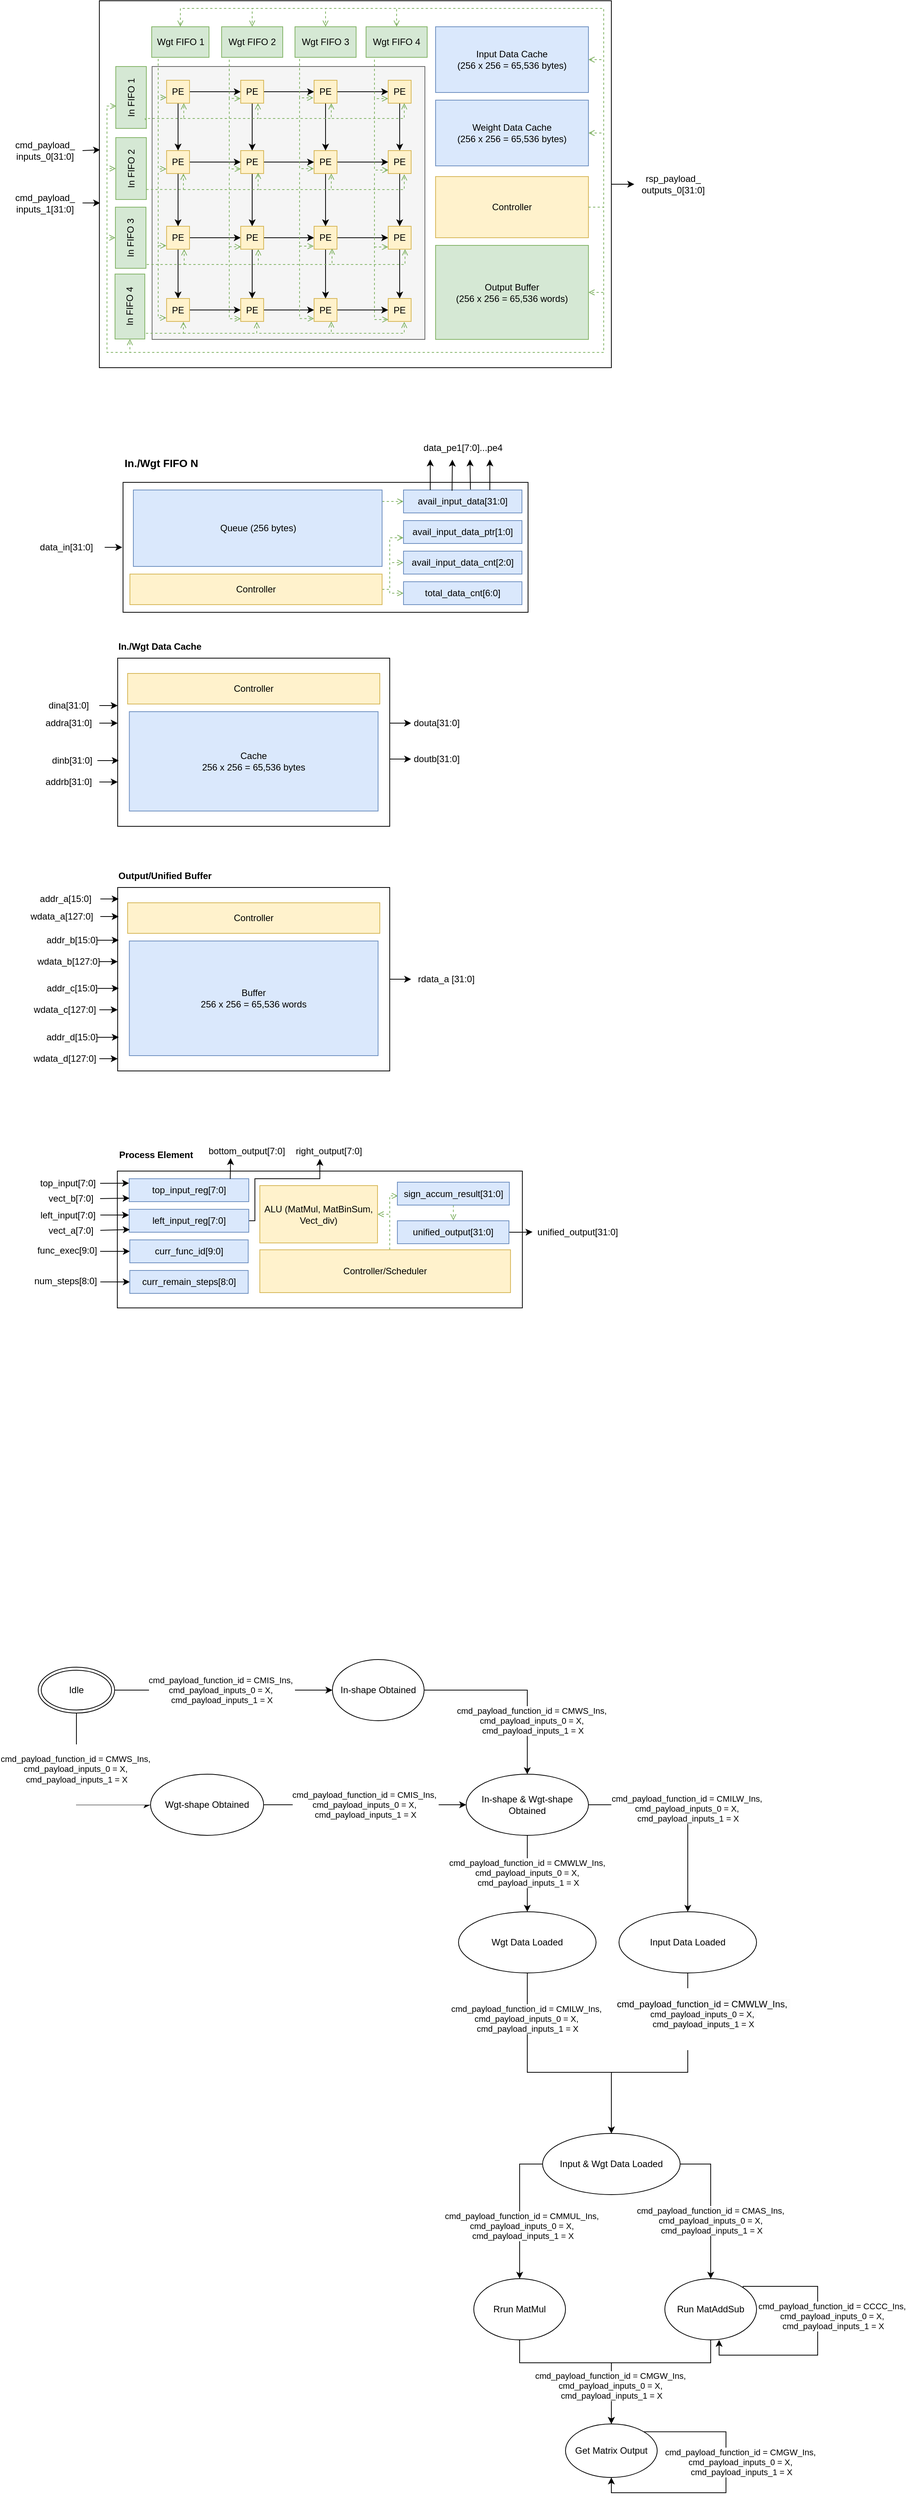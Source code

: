 <mxfile version="23.1.5" type="github">
  <diagram name="Page-1" id="kObWJj5i_zT9LaBl0vDd">
    <mxGraphModel dx="691" dy="369" grid="1" gridSize="10" guides="1" tooltips="1" connect="1" arrows="1" fold="1" page="1" pageScale="1" pageWidth="850" pageHeight="1100" math="0" shadow="0">
      <root>
        <mxCell id="0" />
        <mxCell id="1" parent="0" />
        <mxCell id="W4P6kLGnOymOEjJfD1iE-10" style="edgeStyle=orthogonalEdgeStyle;rounded=0;orthogonalLoop=1;jettySize=auto;html=1;" parent="1" source="2Fa2_D-u_AuwYc3EG6S9-1" target="W4P6kLGnOymOEjJfD1iE-9" edge="1">
          <mxGeometry relative="1" as="geometry" />
        </mxCell>
        <mxCell id="2Fa2_D-u_AuwYc3EG6S9-1" value="" style="rounded=0;whiteSpace=wrap;html=1;" parent="1" vertex="1">
          <mxGeometry x="850" y="90" width="670" height="480" as="geometry" />
        </mxCell>
        <mxCell id="2Fa2_D-u_AuwYc3EG6S9-2" value="" style="whiteSpace=wrap;html=1;aspect=fixed;shadow=0;fillColor=#f5f5f5;fontColor=#333333;strokeColor=#666666;" parent="1" vertex="1">
          <mxGeometry x="919" y="176" width="357" height="357" as="geometry" />
        </mxCell>
        <mxCell id="2Fa2_D-u_AuwYc3EG6S9-3" value="PE" style="whiteSpace=wrap;html=1;aspect=fixed;fillColor=#fff2cc;strokeColor=#d6b656;" parent="1" vertex="1">
          <mxGeometry x="1228" y="479.5" width="30" height="30" as="geometry" />
        </mxCell>
        <mxCell id="2Fa2_D-u_AuwYc3EG6S9-4" style="edgeStyle=orthogonalEdgeStyle;rounded=0;orthogonalLoop=1;jettySize=auto;html=1;entryX=0;entryY=0.5;entryDx=0;entryDy=0;" parent="1" source="2Fa2_D-u_AuwYc3EG6S9-5" target="2Fa2_D-u_AuwYc3EG6S9-3" edge="1">
          <mxGeometry relative="1" as="geometry" />
        </mxCell>
        <mxCell id="2Fa2_D-u_AuwYc3EG6S9-5" value="PE" style="whiteSpace=wrap;html=1;aspect=fixed;fillColor=#fff2cc;strokeColor=#d6b656;" parent="1" vertex="1">
          <mxGeometry x="1131" y="479.5" width="30" height="30" as="geometry" />
        </mxCell>
        <mxCell id="2Fa2_D-u_AuwYc3EG6S9-6" style="edgeStyle=orthogonalEdgeStyle;rounded=0;orthogonalLoop=1;jettySize=auto;html=1;entryX=0;entryY=0.5;entryDx=0;entryDy=0;" parent="1" source="2Fa2_D-u_AuwYc3EG6S9-7" target="2Fa2_D-u_AuwYc3EG6S9-5" edge="1">
          <mxGeometry relative="1" as="geometry" />
        </mxCell>
        <mxCell id="2Fa2_D-u_AuwYc3EG6S9-7" value="PE" style="whiteSpace=wrap;html=1;aspect=fixed;fillColor=#fff2cc;strokeColor=#d6b656;" parent="1" vertex="1">
          <mxGeometry x="1035" y="479.5" width="30" height="30" as="geometry" />
        </mxCell>
        <mxCell id="2Fa2_D-u_AuwYc3EG6S9-8" style="edgeStyle=orthogonalEdgeStyle;rounded=0;orthogonalLoop=1;jettySize=auto;html=1;entryX=0;entryY=0.5;entryDx=0;entryDy=0;" parent="1" source="2Fa2_D-u_AuwYc3EG6S9-9" target="2Fa2_D-u_AuwYc3EG6S9-7" edge="1">
          <mxGeometry relative="1" as="geometry" />
        </mxCell>
        <mxCell id="2Fa2_D-u_AuwYc3EG6S9-9" value="PE" style="whiteSpace=wrap;html=1;aspect=fixed;fillColor=#fff2cc;strokeColor=#d6b656;" parent="1" vertex="1">
          <mxGeometry x="938" y="479.5" width="30" height="30" as="geometry" />
        </mxCell>
        <mxCell id="2Fa2_D-u_AuwYc3EG6S9-10" style="edgeStyle=orthogonalEdgeStyle;rounded=0;orthogonalLoop=1;jettySize=auto;html=1;" parent="1" source="2Fa2_D-u_AuwYc3EG6S9-12" target="2Fa2_D-u_AuwYc3EG6S9-15" edge="1">
          <mxGeometry relative="1" as="geometry" />
        </mxCell>
        <mxCell id="2Fa2_D-u_AuwYc3EG6S9-11" style="edgeStyle=orthogonalEdgeStyle;rounded=0;orthogonalLoop=1;jettySize=auto;html=1;entryX=0.5;entryY=0;entryDx=0;entryDy=0;" parent="1" source="2Fa2_D-u_AuwYc3EG6S9-12" target="2Fa2_D-u_AuwYc3EG6S9-9" edge="1">
          <mxGeometry relative="1" as="geometry" />
        </mxCell>
        <mxCell id="2Fa2_D-u_AuwYc3EG6S9-12" value="PE" style="whiteSpace=wrap;html=1;aspect=fixed;fillColor=#fff2cc;strokeColor=#d6b656;" parent="1" vertex="1">
          <mxGeometry x="938" y="385" width="30" height="30" as="geometry" />
        </mxCell>
        <mxCell id="2Fa2_D-u_AuwYc3EG6S9-13" style="edgeStyle=orthogonalEdgeStyle;rounded=0;orthogonalLoop=1;jettySize=auto;html=1;entryX=0;entryY=0.5;entryDx=0;entryDy=0;" parent="1" source="2Fa2_D-u_AuwYc3EG6S9-15" target="2Fa2_D-u_AuwYc3EG6S9-18" edge="1">
          <mxGeometry relative="1" as="geometry" />
        </mxCell>
        <mxCell id="2Fa2_D-u_AuwYc3EG6S9-14" style="edgeStyle=orthogonalEdgeStyle;rounded=0;orthogonalLoop=1;jettySize=auto;html=1;entryX=0.5;entryY=0;entryDx=0;entryDy=0;" parent="1" source="2Fa2_D-u_AuwYc3EG6S9-15" target="2Fa2_D-u_AuwYc3EG6S9-7" edge="1">
          <mxGeometry relative="1" as="geometry">
            <mxPoint x="1050" y="481" as="targetPoint" />
          </mxGeometry>
        </mxCell>
        <mxCell id="2Fa2_D-u_AuwYc3EG6S9-15" value="PE" style="whiteSpace=wrap;html=1;aspect=fixed;fillColor=#fff2cc;strokeColor=#d6b656;" parent="1" vertex="1">
          <mxGeometry x="1035" y="385" width="30" height="30" as="geometry" />
        </mxCell>
        <mxCell id="2Fa2_D-u_AuwYc3EG6S9-16" style="edgeStyle=orthogonalEdgeStyle;rounded=0;orthogonalLoop=1;jettySize=auto;html=1;entryX=0;entryY=0.5;entryDx=0;entryDy=0;" parent="1" source="2Fa2_D-u_AuwYc3EG6S9-18" target="2Fa2_D-u_AuwYc3EG6S9-20" edge="1">
          <mxGeometry relative="1" as="geometry" />
        </mxCell>
        <mxCell id="2Fa2_D-u_AuwYc3EG6S9-17" style="edgeStyle=orthogonalEdgeStyle;rounded=0;orthogonalLoop=1;jettySize=auto;html=1;entryX=0.5;entryY=0;entryDx=0;entryDy=0;" parent="1" source="2Fa2_D-u_AuwYc3EG6S9-18" target="2Fa2_D-u_AuwYc3EG6S9-5" edge="1">
          <mxGeometry relative="1" as="geometry" />
        </mxCell>
        <mxCell id="2Fa2_D-u_AuwYc3EG6S9-18" value="PE" style="whiteSpace=wrap;html=1;aspect=fixed;fillColor=#fff2cc;strokeColor=#d6b656;" parent="1" vertex="1">
          <mxGeometry x="1131" y="385" width="30" height="30" as="geometry" />
        </mxCell>
        <mxCell id="2Fa2_D-u_AuwYc3EG6S9-19" style="edgeStyle=orthogonalEdgeStyle;rounded=0;orthogonalLoop=1;jettySize=auto;html=1;entryX=0.5;entryY=0;entryDx=0;entryDy=0;" parent="1" source="2Fa2_D-u_AuwYc3EG6S9-20" target="2Fa2_D-u_AuwYc3EG6S9-3" edge="1">
          <mxGeometry relative="1" as="geometry" />
        </mxCell>
        <mxCell id="2Fa2_D-u_AuwYc3EG6S9-20" value="PE" style="whiteSpace=wrap;html=1;aspect=fixed;fillColor=#fff2cc;strokeColor=#d6b656;" parent="1" vertex="1">
          <mxGeometry x="1228" y="385" width="30" height="30" as="geometry" />
        </mxCell>
        <mxCell id="2Fa2_D-u_AuwYc3EG6S9-21" style="edgeStyle=orthogonalEdgeStyle;rounded=0;orthogonalLoop=1;jettySize=auto;html=1;" parent="1" source="2Fa2_D-u_AuwYc3EG6S9-22" target="2Fa2_D-u_AuwYc3EG6S9-20" edge="1">
          <mxGeometry relative="1" as="geometry" />
        </mxCell>
        <mxCell id="2Fa2_D-u_AuwYc3EG6S9-22" value="PE" style="whiteSpace=wrap;html=1;aspect=fixed;fillColor=#fff2cc;strokeColor=#d6b656;" parent="1" vertex="1">
          <mxGeometry x="1228" y="286" width="30" height="30" as="geometry" />
        </mxCell>
        <mxCell id="2Fa2_D-u_AuwYc3EG6S9-23" style="edgeStyle=orthogonalEdgeStyle;rounded=0;orthogonalLoop=1;jettySize=auto;html=1;entryX=0;entryY=0.5;entryDx=0;entryDy=0;" parent="1" source="2Fa2_D-u_AuwYc3EG6S9-25" target="2Fa2_D-u_AuwYc3EG6S9-22" edge="1">
          <mxGeometry relative="1" as="geometry" />
        </mxCell>
        <mxCell id="2Fa2_D-u_AuwYc3EG6S9-24" style="edgeStyle=orthogonalEdgeStyle;rounded=0;orthogonalLoop=1;jettySize=auto;html=1;" parent="1" source="2Fa2_D-u_AuwYc3EG6S9-25" target="2Fa2_D-u_AuwYc3EG6S9-18" edge="1">
          <mxGeometry relative="1" as="geometry" />
        </mxCell>
        <mxCell id="2Fa2_D-u_AuwYc3EG6S9-25" value="PE" style="whiteSpace=wrap;html=1;aspect=fixed;fillColor=#fff2cc;strokeColor=#d6b656;" parent="1" vertex="1">
          <mxGeometry x="1131" y="286" width="30" height="30" as="geometry" />
        </mxCell>
        <mxCell id="2Fa2_D-u_AuwYc3EG6S9-26" style="edgeStyle=orthogonalEdgeStyle;rounded=0;orthogonalLoop=1;jettySize=auto;html=1;entryX=0;entryY=0.5;entryDx=0;entryDy=0;" parent="1" source="2Fa2_D-u_AuwYc3EG6S9-28" target="2Fa2_D-u_AuwYc3EG6S9-25" edge="1">
          <mxGeometry relative="1" as="geometry" />
        </mxCell>
        <mxCell id="2Fa2_D-u_AuwYc3EG6S9-27" style="edgeStyle=orthogonalEdgeStyle;rounded=0;orthogonalLoop=1;jettySize=auto;html=1;entryX=0.5;entryY=0;entryDx=0;entryDy=0;" parent="1" source="2Fa2_D-u_AuwYc3EG6S9-28" target="2Fa2_D-u_AuwYc3EG6S9-15" edge="1">
          <mxGeometry relative="1" as="geometry" />
        </mxCell>
        <mxCell id="2Fa2_D-u_AuwYc3EG6S9-28" value="PE" style="whiteSpace=wrap;html=1;aspect=fixed;fillColor=#fff2cc;strokeColor=#d6b656;" parent="1" vertex="1">
          <mxGeometry x="1035" y="286" width="30" height="30" as="geometry" />
        </mxCell>
        <mxCell id="2Fa2_D-u_AuwYc3EG6S9-29" style="edgeStyle=orthogonalEdgeStyle;rounded=0;orthogonalLoop=1;jettySize=auto;html=1;entryX=0;entryY=0.5;entryDx=0;entryDy=0;" parent="1" source="2Fa2_D-u_AuwYc3EG6S9-31" target="2Fa2_D-u_AuwYc3EG6S9-28" edge="1">
          <mxGeometry relative="1" as="geometry" />
        </mxCell>
        <mxCell id="2Fa2_D-u_AuwYc3EG6S9-30" style="edgeStyle=orthogonalEdgeStyle;rounded=0;orthogonalLoop=1;jettySize=auto;html=1;entryX=0.5;entryY=0;entryDx=0;entryDy=0;" parent="1" source="2Fa2_D-u_AuwYc3EG6S9-31" target="2Fa2_D-u_AuwYc3EG6S9-12" edge="1">
          <mxGeometry relative="1" as="geometry" />
        </mxCell>
        <mxCell id="2Fa2_D-u_AuwYc3EG6S9-31" value="PE" style="whiteSpace=wrap;html=1;aspect=fixed;fillColor=#fff2cc;strokeColor=#d6b656;" parent="1" vertex="1">
          <mxGeometry x="938" y="286" width="30" height="30" as="geometry" />
        </mxCell>
        <mxCell id="2Fa2_D-u_AuwYc3EG6S9-32" style="edgeStyle=orthogonalEdgeStyle;rounded=0;orthogonalLoop=1;jettySize=auto;html=1;entryX=0;entryY=0.5;entryDx=0;entryDy=0;" parent="1" source="2Fa2_D-u_AuwYc3EG6S9-34" target="2Fa2_D-u_AuwYc3EG6S9-37" edge="1">
          <mxGeometry relative="1" as="geometry" />
        </mxCell>
        <mxCell id="2Fa2_D-u_AuwYc3EG6S9-33" style="edgeStyle=orthogonalEdgeStyle;rounded=0;orthogonalLoop=1;jettySize=auto;html=1;entryX=0.5;entryY=0;entryDx=0;entryDy=0;" parent="1" source="2Fa2_D-u_AuwYc3EG6S9-34" target="2Fa2_D-u_AuwYc3EG6S9-31" edge="1">
          <mxGeometry relative="1" as="geometry" />
        </mxCell>
        <mxCell id="2Fa2_D-u_AuwYc3EG6S9-34" value="PE" style="whiteSpace=wrap;html=1;aspect=fixed;fillColor=#fff2cc;strokeColor=#d6b656;" parent="1" vertex="1">
          <mxGeometry x="938" y="194" width="30" height="30" as="geometry" />
        </mxCell>
        <mxCell id="2Fa2_D-u_AuwYc3EG6S9-35" style="edgeStyle=orthogonalEdgeStyle;rounded=0;orthogonalLoop=1;jettySize=auto;html=1;entryX=0;entryY=0.5;entryDx=0;entryDy=0;" parent="1" source="2Fa2_D-u_AuwYc3EG6S9-37" target="2Fa2_D-u_AuwYc3EG6S9-40" edge="1">
          <mxGeometry relative="1" as="geometry" />
        </mxCell>
        <mxCell id="2Fa2_D-u_AuwYc3EG6S9-36" style="edgeStyle=orthogonalEdgeStyle;rounded=0;orthogonalLoop=1;jettySize=auto;html=1;entryX=0.5;entryY=0;entryDx=0;entryDy=0;" parent="1" source="2Fa2_D-u_AuwYc3EG6S9-37" target="2Fa2_D-u_AuwYc3EG6S9-28" edge="1">
          <mxGeometry relative="1" as="geometry" />
        </mxCell>
        <mxCell id="2Fa2_D-u_AuwYc3EG6S9-37" value="PE" style="whiteSpace=wrap;html=1;aspect=fixed;fillColor=#fff2cc;strokeColor=#d6b656;" parent="1" vertex="1">
          <mxGeometry x="1035" y="194" width="30" height="30" as="geometry" />
        </mxCell>
        <mxCell id="2Fa2_D-u_AuwYc3EG6S9-38" style="edgeStyle=orthogonalEdgeStyle;rounded=0;orthogonalLoop=1;jettySize=auto;html=1;entryX=0;entryY=0.5;entryDx=0;entryDy=0;" parent="1" source="2Fa2_D-u_AuwYc3EG6S9-40" target="2Fa2_D-u_AuwYc3EG6S9-42" edge="1">
          <mxGeometry relative="1" as="geometry" />
        </mxCell>
        <mxCell id="2Fa2_D-u_AuwYc3EG6S9-39" style="edgeStyle=orthogonalEdgeStyle;rounded=0;orthogonalLoop=1;jettySize=auto;html=1;entryX=0.5;entryY=0;entryDx=0;entryDy=0;" parent="1" source="2Fa2_D-u_AuwYc3EG6S9-40" target="2Fa2_D-u_AuwYc3EG6S9-25" edge="1">
          <mxGeometry relative="1" as="geometry" />
        </mxCell>
        <mxCell id="2Fa2_D-u_AuwYc3EG6S9-40" value="PE" style="whiteSpace=wrap;html=1;aspect=fixed;fillColor=#fff2cc;strokeColor=#d6b656;" parent="1" vertex="1">
          <mxGeometry x="1131" y="194" width="30" height="30" as="geometry" />
        </mxCell>
        <mxCell id="2Fa2_D-u_AuwYc3EG6S9-41" style="edgeStyle=orthogonalEdgeStyle;rounded=0;orthogonalLoop=1;jettySize=auto;html=1;" parent="1" source="2Fa2_D-u_AuwYc3EG6S9-42" target="2Fa2_D-u_AuwYc3EG6S9-22" edge="1">
          <mxGeometry relative="1" as="geometry" />
        </mxCell>
        <mxCell id="2Fa2_D-u_AuwYc3EG6S9-42" value="PE" style="whiteSpace=wrap;html=1;aspect=fixed;fillColor=#fff2cc;strokeColor=#d6b656;" parent="1" vertex="1">
          <mxGeometry x="1228" y="194" width="30" height="30" as="geometry" />
        </mxCell>
        <mxCell id="2Fa2_D-u_AuwYc3EG6S9-43" value="Wgt FIFO 1" style="rounded=0;whiteSpace=wrap;html=1;fillColor=#d5e8d4;strokeColor=#82b366;" parent="1" vertex="1">
          <mxGeometry x="918.5" y="124" width="75" height="40" as="geometry" />
        </mxCell>
        <mxCell id="2Fa2_D-u_AuwYc3EG6S9-44" value="Output Buffer &lt;br&gt;(256 x 256 = 65,536 words)" style="rounded=0;whiteSpace=wrap;html=1;fillColor=#d5e8d4;strokeColor=#82b366;" parent="1" vertex="1">
          <mxGeometry x="1290" y="410" width="200" height="123" as="geometry" />
        </mxCell>
        <mxCell id="V1JMALOKHkaCuVgSwpqe-110" style="edgeStyle=orthogonalEdgeStyle;rounded=0;orthogonalLoop=1;jettySize=auto;html=1;entryX=1;entryY=0.5;entryDx=0;entryDy=0;fontFamily=Helvetica;fontSize=12;fontColor=default;dashed=1;fillColor=#d5e8d4;strokeColor=#82b366;endArrow=open;endFill=0;" parent="1" source="2Fa2_D-u_AuwYc3EG6S9-45" target="2Fa2_D-u_AuwYc3EG6S9-54" edge="1">
          <mxGeometry relative="1" as="geometry">
            <Array as="points">
              <mxPoint x="1510" y="360" />
              <mxPoint x="1510" y="263" />
            </Array>
          </mxGeometry>
        </mxCell>
        <mxCell id="V1JMALOKHkaCuVgSwpqe-111" style="edgeStyle=orthogonalEdgeStyle;rounded=0;orthogonalLoop=1;jettySize=auto;html=1;entryX=1;entryY=0.5;entryDx=0;entryDy=0;fontFamily=Helvetica;fontSize=12;fontColor=default;fillColor=#d5e8d4;strokeColor=#82b366;dashed=1;endArrow=open;endFill=0;" parent="1" source="2Fa2_D-u_AuwYc3EG6S9-45" target="2Fa2_D-u_AuwYc3EG6S9-53" edge="1">
          <mxGeometry relative="1" as="geometry">
            <Array as="points">
              <mxPoint x="1510" y="360" />
              <mxPoint x="1510" y="167" />
            </Array>
          </mxGeometry>
        </mxCell>
        <mxCell id="V1JMALOKHkaCuVgSwpqe-112" style="edgeStyle=orthogonalEdgeStyle;rounded=0;orthogonalLoop=1;jettySize=auto;html=1;entryX=1;entryY=0.5;entryDx=0;entryDy=0;fontFamily=Helvetica;fontSize=12;fontColor=default;fillColor=#d5e8d4;strokeColor=#82b366;dashed=1;endArrow=open;endFill=0;" parent="1" source="2Fa2_D-u_AuwYc3EG6S9-45" target="2Fa2_D-u_AuwYc3EG6S9-44" edge="1">
          <mxGeometry relative="1" as="geometry">
            <Array as="points">
              <mxPoint x="1510" y="360" />
              <mxPoint x="1510" y="472" />
            </Array>
          </mxGeometry>
        </mxCell>
        <mxCell id="V1JMALOKHkaCuVgSwpqe-113" style="edgeStyle=orthogonalEdgeStyle;rounded=0;orthogonalLoop=1;jettySize=auto;html=1;entryX=0.5;entryY=0;entryDx=0;entryDy=0;fontFamily=Helvetica;fontSize=12;fontColor=default;fillColor=#d5e8d4;strokeColor=#82b366;dashed=1;endArrow=open;endFill=0;" parent="1" source="2Fa2_D-u_AuwYc3EG6S9-45" target="2Fa2_D-u_AuwYc3EG6S9-48" edge="1">
          <mxGeometry relative="1" as="geometry">
            <Array as="points">
              <mxPoint x="1510" y="360" />
              <mxPoint x="1510" y="100" />
              <mxPoint x="1239" y="100" />
            </Array>
          </mxGeometry>
        </mxCell>
        <mxCell id="V1JMALOKHkaCuVgSwpqe-114" style="edgeStyle=orthogonalEdgeStyle;rounded=0;orthogonalLoop=1;jettySize=auto;html=1;entryX=0.5;entryY=1;entryDx=0;entryDy=0;fontFamily=Helvetica;fontSize=12;fontColor=default;fillColor=#d5e8d4;strokeColor=#82b366;dashed=1;endArrow=open;endFill=0;" parent="1" source="2Fa2_D-u_AuwYc3EG6S9-45" target="2Fa2_D-u_AuwYc3EG6S9-51" edge="1">
          <mxGeometry relative="1" as="geometry">
            <Array as="points">
              <mxPoint x="1510" y="360" />
              <mxPoint x="1510" y="550" />
              <mxPoint x="890" y="550" />
            </Array>
          </mxGeometry>
        </mxCell>
        <mxCell id="2Fa2_D-u_AuwYc3EG6S9-45" value="Controller" style="rounded=0;whiteSpace=wrap;html=1;fillColor=#fff2cc;strokeColor=#d6b656;" parent="1" vertex="1">
          <mxGeometry x="1290" y="320" width="200" height="80" as="geometry" />
        </mxCell>
        <mxCell id="2Fa2_D-u_AuwYc3EG6S9-46" value="Wgt FIFO 2" style="rounded=0;whiteSpace=wrap;html=1;fillColor=#d5e8d4;strokeColor=#82b366;" parent="1" vertex="1">
          <mxGeometry x="1010" y="124" width="80" height="40" as="geometry" />
        </mxCell>
        <mxCell id="2Fa2_D-u_AuwYc3EG6S9-47" value="Wgt FIFO 3" style="rounded=0;whiteSpace=wrap;html=1;fillColor=#d5e8d4;strokeColor=#82b366;" parent="1" vertex="1">
          <mxGeometry x="1106" y="124" width="80" height="40" as="geometry" />
        </mxCell>
        <mxCell id="2Fa2_D-u_AuwYc3EG6S9-48" value="Wgt FIFO 4" style="rounded=0;whiteSpace=wrap;html=1;fillColor=#d5e8d4;strokeColor=#82b366;" parent="1" vertex="1">
          <mxGeometry x="1199" y="124" width="80" height="40" as="geometry" />
        </mxCell>
        <mxCell id="2Fa2_D-u_AuwYc3EG6S9-49" value="In FIFO 2" style="rounded=0;whiteSpace=wrap;html=1;direction=south;rotation=-90;fillColor=#d5e8d4;strokeColor=#82b366;" parent="1" vertex="1">
          <mxGeometry x="851" y="289.5" width="81" height="40" as="geometry" />
        </mxCell>
        <mxCell id="2Fa2_D-u_AuwYc3EG6S9-50" value="In FIFO 3" style="rounded=0;whiteSpace=wrap;html=1;direction=south;rotation=-90;fillColor=#d5e8d4;strokeColor=#82b366;" parent="1" vertex="1">
          <mxGeometry x="851" y="380" width="80" height="40" as="geometry" />
        </mxCell>
        <mxCell id="2Fa2_D-u_AuwYc3EG6S9-51" value="In FIFO 4" style="rounded=0;whiteSpace=wrap;html=1;direction=south;rotation=-90;fillColor=#d5e8d4;strokeColor=#82b366;" parent="1" vertex="1">
          <mxGeometry x="847.5" y="470.5" width="85" height="39" as="geometry" />
        </mxCell>
        <mxCell id="2Fa2_D-u_AuwYc3EG6S9-52" value="In FIFO 1" style="rounded=0;whiteSpace=wrap;html=1;direction=south;rotation=-90;fillColor=#d5e8d4;strokeColor=#82b366;" parent="1" vertex="1">
          <mxGeometry x="851" y="196.5" width="81" height="40" as="geometry" />
        </mxCell>
        <mxCell id="2Fa2_D-u_AuwYc3EG6S9-53" value="Input Data Cache &lt;br&gt;(256 x 256 = 65,536 bytes)" style="rounded=0;whiteSpace=wrap;html=1;fillColor=#dae8fc;strokeColor=#6c8ebf;" parent="1" vertex="1">
          <mxGeometry x="1290" y="124" width="200" height="86" as="geometry" />
        </mxCell>
        <mxCell id="2Fa2_D-u_AuwYc3EG6S9-54" value="Weight Data Cache&lt;br&gt;(256 x 256 = 65,536 bytes)" style="rounded=0;whiteSpace=wrap;html=1;fillColor=#dae8fc;strokeColor=#6c8ebf;" parent="1" vertex="1">
          <mxGeometry x="1290" y="220" width="200" height="86" as="geometry" />
        </mxCell>
        <mxCell id="2Fa2_D-u_AuwYc3EG6S9-55" value="&lt;font style=&quot;font-size: 14px;&quot;&gt;In./Wgt FIFO N&lt;/font&gt;" style="text;html=1;strokeColor=none;fillColor=none;align=left;verticalAlign=middle;whiteSpace=wrap;rounded=0;fontStyle=1" parent="1" vertex="1">
          <mxGeometry x="881" y="680" width="119" height="30" as="geometry" />
        </mxCell>
        <mxCell id="2Fa2_D-u_AuwYc3EG6S9-64" value="" style="rounded=0;whiteSpace=wrap;html=1;" parent="1" vertex="1">
          <mxGeometry x="881" y="720" width="530" height="170" as="geometry" />
        </mxCell>
        <mxCell id="V1JMALOKHkaCuVgSwpqe-106" style="edgeStyle=orthogonalEdgeStyle;rounded=0;orthogonalLoop=1;jettySize=auto;html=1;entryX=0;entryY=0.5;entryDx=0;entryDy=0;fontFamily=Helvetica;fontSize=12;fontColor=default;fillColor=#d5e8d4;strokeColor=#82b366;dashed=1;endArrow=open;endFill=0;" parent="1" source="2Fa2_D-u_AuwYc3EG6S9-65" target="2Fa2_D-u_AuwYc3EG6S9-67" edge="1">
          <mxGeometry relative="1" as="geometry">
            <Array as="points">
              <mxPoint x="1200" y="745" />
              <mxPoint x="1200" y="745" />
            </Array>
          </mxGeometry>
        </mxCell>
        <mxCell id="2Fa2_D-u_AuwYc3EG6S9-65" value="Queue (256 bytes)" style="rounded=0;whiteSpace=wrap;html=1;fillColor=#dae8fc;strokeColor=#6c8ebf;" parent="1" vertex="1">
          <mxGeometry x="894.5" y="730" width="325.5" height="100" as="geometry" />
        </mxCell>
        <mxCell id="V1JMALOKHkaCuVgSwpqe-107" style="edgeStyle=orthogonalEdgeStyle;rounded=0;orthogonalLoop=1;jettySize=auto;html=1;entryX=0;entryY=0.75;entryDx=0;entryDy=0;fontFamily=Helvetica;fontSize=12;fontColor=default;fillColor=#d5e8d4;strokeColor=#82b366;dashed=1;endArrow=open;endFill=0;" parent="1" source="2Fa2_D-u_AuwYc3EG6S9-66" target="2Fa2_D-u_AuwYc3EG6S9-69" edge="1">
          <mxGeometry relative="1" as="geometry">
            <Array as="points">
              <mxPoint x="1230" y="860" />
              <mxPoint x="1230" y="793" />
            </Array>
          </mxGeometry>
        </mxCell>
        <mxCell id="V1JMALOKHkaCuVgSwpqe-108" style="edgeStyle=orthogonalEdgeStyle;rounded=0;orthogonalLoop=1;jettySize=auto;html=1;fontFamily=Helvetica;fontSize=12;fontColor=default;fillColor=#d5e8d4;strokeColor=#82b366;dashed=1;endArrow=open;endFill=0;" parent="1" source="2Fa2_D-u_AuwYc3EG6S9-66" target="2Fa2_D-u_AuwYc3EG6S9-70" edge="1">
          <mxGeometry relative="1" as="geometry">
            <Array as="points">
              <mxPoint x="1230" y="860" />
              <mxPoint x="1230" y="825" />
            </Array>
          </mxGeometry>
        </mxCell>
        <mxCell id="V1JMALOKHkaCuVgSwpqe-109" style="edgeStyle=orthogonalEdgeStyle;rounded=0;orthogonalLoop=1;jettySize=auto;html=1;entryX=0;entryY=0.5;entryDx=0;entryDy=0;fontFamily=Helvetica;fontSize=12;fontColor=default;fillColor=#d5e8d4;strokeColor=#82b366;dashed=1;endArrow=open;endFill=0;" parent="1" source="2Fa2_D-u_AuwYc3EG6S9-66" target="V1JMALOKHkaCuVgSwpqe-105" edge="1">
          <mxGeometry relative="1" as="geometry">
            <Array as="points">
              <mxPoint x="1230" y="860" />
              <mxPoint x="1230" y="865" />
            </Array>
          </mxGeometry>
        </mxCell>
        <mxCell id="2Fa2_D-u_AuwYc3EG6S9-66" value="Controller" style="rounded=0;whiteSpace=wrap;html=1;fillColor=#fff2cc;strokeColor=#d6b656;" parent="1" vertex="1">
          <mxGeometry x="890" y="840" width="330" height="40" as="geometry" />
        </mxCell>
        <mxCell id="2Fa2_D-u_AuwYc3EG6S9-67" value="avail_input_data[31:0]" style="rounded=0;whiteSpace=wrap;html=1;fillColor=#dae8fc;strokeColor=#6c8ebf;" parent="1" vertex="1">
          <mxGeometry x="1248" y="730" width="155" height="30" as="geometry" />
        </mxCell>
        <mxCell id="2Fa2_D-u_AuwYc3EG6S9-68" value="" style="endArrow=classic;html=1;rounded=0;exitX=1;exitY=0.5;exitDx=0;exitDy=0;" parent="1" source="2Fa2_D-u_AuwYc3EG6S9-71" edge="1">
          <mxGeometry width="50" height="50" relative="1" as="geometry">
            <mxPoint x="850" y="810" as="sourcePoint" />
            <mxPoint x="880" y="805" as="targetPoint" />
          </mxGeometry>
        </mxCell>
        <mxCell id="2Fa2_D-u_AuwYc3EG6S9-69" value="avail_input_data_ptr[1:0]" style="rounded=0;whiteSpace=wrap;html=1;fillColor=#dae8fc;strokeColor=#6c8ebf;" parent="1" vertex="1">
          <mxGeometry x="1248" y="770" width="155" height="30" as="geometry" />
        </mxCell>
        <mxCell id="2Fa2_D-u_AuwYc3EG6S9-70" value="avail_input_data_cnt[2:0]" style="rounded=0;whiteSpace=wrap;html=1;fillColor=#dae8fc;strokeColor=#6c8ebf;" parent="1" vertex="1">
          <mxGeometry x="1248" y="810" width="155" height="30" as="geometry" />
        </mxCell>
        <mxCell id="2Fa2_D-u_AuwYc3EG6S9-71" value="data_in[31:0]" style="text;html=1;strokeColor=none;fillColor=none;align=center;verticalAlign=middle;whiteSpace=wrap;rounded=0;" parent="1" vertex="1">
          <mxGeometry x="757" y="790" width="100" height="30" as="geometry" />
        </mxCell>
        <mxCell id="2Fa2_D-u_AuwYc3EG6S9-72" value="" style="endArrow=classic;html=1;rounded=0;" parent="1" edge="1">
          <mxGeometry width="50" height="50" relative="1" as="geometry">
            <mxPoint x="1283" y="730" as="sourcePoint" />
            <mxPoint x="1283" y="690" as="targetPoint" />
            <Array as="points" />
          </mxGeometry>
        </mxCell>
        <mxCell id="2Fa2_D-u_AuwYc3EG6S9-73" value="" style="endArrow=classic;html=1;rounded=0;exitX=0.41;exitY=0.032;exitDx=0;exitDy=0;exitPerimeter=0;entryX=0.409;entryY=1.01;entryDx=0;entryDy=0;entryPerimeter=0;" parent="1" source="2Fa2_D-u_AuwYc3EG6S9-67" target="2Fa2_D-u_AuwYc3EG6S9-76" edge="1">
          <mxGeometry width="50" height="50" relative="1" as="geometry">
            <mxPoint x="1310" y="721" as="sourcePoint" />
            <mxPoint x="1310" y="691" as="targetPoint" />
          </mxGeometry>
        </mxCell>
        <mxCell id="2Fa2_D-u_AuwYc3EG6S9-74" value="" style="endArrow=classic;html=1;rounded=0;exitX=0.565;exitY=-0.019;exitDx=0;exitDy=0;exitPerimeter=0;" parent="1" source="2Fa2_D-u_AuwYc3EG6S9-67" edge="1">
          <mxGeometry width="50" height="50" relative="1" as="geometry">
            <mxPoint x="1335" y="720" as="sourcePoint" />
            <mxPoint x="1335" y="690" as="targetPoint" />
          </mxGeometry>
        </mxCell>
        <mxCell id="2Fa2_D-u_AuwYc3EG6S9-75" value="" style="endArrow=classic;html=1;rounded=0;" parent="1" edge="1">
          <mxGeometry width="50" height="50" relative="1" as="geometry">
            <mxPoint x="1361" y="730" as="sourcePoint" />
            <mxPoint x="1361" y="690" as="targetPoint" />
            <Array as="points" />
          </mxGeometry>
        </mxCell>
        <mxCell id="2Fa2_D-u_AuwYc3EG6S9-76" value="data_pe1[7:0]...pe4" style="text;html=1;strokeColor=none;fillColor=none;align=center;verticalAlign=middle;whiteSpace=wrap;rounded=0;" parent="1" vertex="1">
          <mxGeometry x="1249" y="660" width="154" height="30" as="geometry" />
        </mxCell>
        <mxCell id="V1JMALOKHkaCuVgSwpqe-11" value="" style="group" parent="1" vertex="1" connectable="0">
          <mxGeometry x="910" y="244" width="339" height="1" as="geometry" />
        </mxCell>
        <mxCell id="V1JMALOKHkaCuVgSwpqe-17" value="" style="group" parent="V1JMALOKHkaCuVgSwpqe-11" vertex="1" connectable="0">
          <mxGeometry width="339" height="1" as="geometry" />
        </mxCell>
        <mxCell id="V1JMALOKHkaCuVgSwpqe-23" value="" style="group" parent="V1JMALOKHkaCuVgSwpqe-17" vertex="1" connectable="0">
          <mxGeometry width="339" height="1" as="geometry" />
        </mxCell>
        <mxCell id="V1JMALOKHkaCuVgSwpqe-2" style="edgeStyle=orthogonalEdgeStyle;rounded=0;orthogonalLoop=1;jettySize=auto;html=1;entryX=0.75;entryY=1;entryDx=0;entryDy=0;exitX=0.988;exitY=0.857;exitDx=0;exitDy=0;exitPerimeter=0;fillColor=#d5e8d4;strokeColor=#82b366;dashed=1;endArrow=open;endFill=0;" parent="V1JMALOKHkaCuVgSwpqe-23" source="2Fa2_D-u_AuwYc3EG6S9-52" target="2Fa2_D-u_AuwYc3EG6S9-34" edge="1">
          <mxGeometry relative="1" as="geometry">
            <Array as="points">
              <mxPoint y="1" />
              <mxPoint />
              <mxPoint x="51" />
            </Array>
          </mxGeometry>
        </mxCell>
        <mxCell id="V1JMALOKHkaCuVgSwpqe-5" style="edgeStyle=orthogonalEdgeStyle;rounded=0;orthogonalLoop=1;jettySize=auto;html=1;fillColor=#d5e8d4;strokeColor=#82b366;dashed=1;endArrow=open;endFill=0;entryX=0.75;entryY=1;entryDx=0;entryDy=0;" parent="V1JMALOKHkaCuVgSwpqe-23" target="2Fa2_D-u_AuwYc3EG6S9-37" edge="1">
          <mxGeometry relative="1" as="geometry">
            <mxPoint x="50" as="sourcePoint" />
            <mxPoint x="150" y="-14" as="targetPoint" />
            <Array as="points">
              <mxPoint x="147" />
            </Array>
          </mxGeometry>
        </mxCell>
        <mxCell id="V1JMALOKHkaCuVgSwpqe-7" style="edgeStyle=orthogonalEdgeStyle;rounded=0;orthogonalLoop=1;jettySize=auto;html=1;fillColor=#d5e8d4;strokeColor=#82b366;dashed=1;endArrow=open;endFill=0;entryX=0.75;entryY=1;entryDx=0;entryDy=0;" parent="V1JMALOKHkaCuVgSwpqe-23" target="2Fa2_D-u_AuwYc3EG6S9-40" edge="1">
          <mxGeometry relative="1" as="geometry">
            <mxPoint x="149.25" as="sourcePoint" />
            <mxPoint x="243.5" y="-21" as="targetPoint" />
            <Array as="points">
              <mxPoint x="244" />
            </Array>
          </mxGeometry>
        </mxCell>
        <mxCell id="V1JMALOKHkaCuVgSwpqe-10" style="edgeStyle=orthogonalEdgeStyle;rounded=0;orthogonalLoop=1;jettySize=auto;html=1;fillColor=#d5e8d4;strokeColor=#82b366;dashed=1;endArrow=open;endFill=0;entryX=0.75;entryY=1;entryDx=0;entryDy=0;" parent="V1JMALOKHkaCuVgSwpqe-23" edge="1">
          <mxGeometry relative="1" as="geometry">
            <mxPoint x="244.25" as="sourcePoint" />
            <mxPoint x="339" y="-20" as="targetPoint" />
            <Array as="points">
              <mxPoint x="339" />
            </Array>
          </mxGeometry>
        </mxCell>
        <mxCell id="V1JMALOKHkaCuVgSwpqe-51" value="" style="group" parent="1" vertex="1" connectable="0">
          <mxGeometry x="910" y="337" width="339" height="1" as="geometry" />
        </mxCell>
        <mxCell id="V1JMALOKHkaCuVgSwpqe-38" value="" style="group" parent="V1JMALOKHkaCuVgSwpqe-51" vertex="1" connectable="0">
          <mxGeometry width="339" height="1" as="geometry" />
        </mxCell>
        <mxCell id="V1JMALOKHkaCuVgSwpqe-41" style="edgeStyle=orthogonalEdgeStyle;rounded=0;orthogonalLoop=1;jettySize=auto;html=1;entryX=0.75;entryY=1;entryDx=0;entryDy=0;exitX=0.988;exitY=0.857;exitDx=0;exitDy=0;exitPerimeter=0;fillColor=#d5e8d4;strokeColor=#82b366;dashed=1;endArrow=open;endFill=0;" parent="V1JMALOKHkaCuVgSwpqe-38" edge="1">
          <mxGeometry relative="1" as="geometry">
            <Array as="points">
              <mxPoint y="1" />
              <mxPoint />
              <mxPoint x="51" />
            </Array>
          </mxGeometry>
        </mxCell>
        <mxCell id="V1JMALOKHkaCuVgSwpqe-42" value="" style="edgeStyle=orthogonalEdgeStyle;rounded=0;orthogonalLoop=1;jettySize=auto;html=1;fillColor=#d5e8d4;strokeColor=#82b366;dashed=1;endArrow=open;endFill=0;entryX=0.759;entryY=0.963;entryDx=0;entryDy=0;entryPerimeter=0;" parent="V1JMALOKHkaCuVgSwpqe-38" target="2Fa2_D-u_AuwYc3EG6S9-28" edge="1">
          <mxGeometry relative="1" as="geometry">
            <mxPoint x="50" as="sourcePoint" />
            <mxPoint x="150" y="-14" as="targetPoint" />
            <Array as="points">
              <mxPoint x="148" />
            </Array>
          </mxGeometry>
        </mxCell>
        <mxCell id="V1JMALOKHkaCuVgSwpqe-43" style="edgeStyle=orthogonalEdgeStyle;rounded=0;orthogonalLoop=1;jettySize=auto;html=1;fillColor=#d5e8d4;strokeColor=#82b366;dashed=1;endArrow=open;endFill=0;entryX=0.75;entryY=1;entryDx=0;entryDy=0;" parent="V1JMALOKHkaCuVgSwpqe-38" edge="1">
          <mxGeometry relative="1" as="geometry">
            <mxPoint x="149.25" as="sourcePoint" />
            <mxPoint x="243.5" y="-21" as="targetPoint" />
            <Array as="points">
              <mxPoint x="244" />
            </Array>
          </mxGeometry>
        </mxCell>
        <mxCell id="V1JMALOKHkaCuVgSwpqe-44" style="edgeStyle=orthogonalEdgeStyle;rounded=0;orthogonalLoop=1;jettySize=auto;html=1;fillColor=#d5e8d4;strokeColor=#82b366;dashed=1;endArrow=open;endFill=0;entryX=0.75;entryY=1;entryDx=0;entryDy=0;" parent="V1JMALOKHkaCuVgSwpqe-38" edge="1">
          <mxGeometry relative="1" as="geometry">
            <mxPoint x="244.25" as="sourcePoint" />
            <mxPoint x="339" y="-20" as="targetPoint" />
            <Array as="points">
              <mxPoint x="339" />
            </Array>
          </mxGeometry>
        </mxCell>
        <mxCell id="V1JMALOKHkaCuVgSwpqe-50" value="" style="edgeStyle=orthogonalEdgeStyle;rounded=0;orthogonalLoop=1;jettySize=auto;html=1;fillColor=#d5e8d4;strokeColor=#82b366;dashed=1;endArrow=open;endFill=0;exitX=0.999;exitY=0.838;exitDx=0;exitDy=0;exitPerimeter=0;" parent="V1JMALOKHkaCuVgSwpqe-51" source="2Fa2_D-u_AuwYc3EG6S9-49" edge="1">
          <mxGeometry relative="1" as="geometry">
            <mxPoint as="sourcePoint" />
            <mxPoint x="50" y="-21" as="targetPoint" />
            <Array as="points">
              <mxPoint x="50" />
            </Array>
          </mxGeometry>
        </mxCell>
        <mxCell id="V1JMALOKHkaCuVgSwpqe-52" value="" style="group" parent="1" vertex="1" connectable="0">
          <mxGeometry x="911" y="435" width="339" height="1" as="geometry" />
        </mxCell>
        <mxCell id="V1JMALOKHkaCuVgSwpqe-53" value="" style="group" parent="V1JMALOKHkaCuVgSwpqe-52" vertex="1" connectable="0">
          <mxGeometry width="339" height="1" as="geometry" />
        </mxCell>
        <mxCell id="V1JMALOKHkaCuVgSwpqe-54" style="edgeStyle=orthogonalEdgeStyle;rounded=0;orthogonalLoop=1;jettySize=auto;html=1;entryX=0.75;entryY=1;entryDx=0;entryDy=0;exitX=0.988;exitY=0.857;exitDx=0;exitDy=0;exitPerimeter=0;fillColor=#d5e8d4;strokeColor=#82b366;dashed=1;endArrow=open;endFill=0;" parent="V1JMALOKHkaCuVgSwpqe-53" edge="1">
          <mxGeometry relative="1" as="geometry">
            <Array as="points">
              <mxPoint y="1" />
              <mxPoint />
              <mxPoint x="51" />
            </Array>
          </mxGeometry>
        </mxCell>
        <mxCell id="V1JMALOKHkaCuVgSwpqe-55" value="" style="edgeStyle=orthogonalEdgeStyle;rounded=0;orthogonalLoop=1;jettySize=auto;html=1;fillColor=#d5e8d4;strokeColor=#82b366;dashed=1;endArrow=open;endFill=0;entryX=0.75;entryY=1;entryDx=0;entryDy=0;" parent="V1JMALOKHkaCuVgSwpqe-53" target="2Fa2_D-u_AuwYc3EG6S9-15" edge="1">
          <mxGeometry relative="1" as="geometry">
            <mxPoint x="50" as="sourcePoint" />
            <mxPoint x="148" y="-15" as="targetPoint" />
            <Array as="points">
              <mxPoint x="147" />
              <mxPoint x="147" y="-20" />
            </Array>
          </mxGeometry>
        </mxCell>
        <mxCell id="V1JMALOKHkaCuVgSwpqe-56" style="edgeStyle=orthogonalEdgeStyle;rounded=0;orthogonalLoop=1;jettySize=auto;html=1;fillColor=#d5e8d4;strokeColor=#82b366;dashed=1;endArrow=open;endFill=0;entryX=0.75;entryY=1;entryDx=0;entryDy=0;" parent="V1JMALOKHkaCuVgSwpqe-53" edge="1">
          <mxGeometry relative="1" as="geometry">
            <mxPoint x="149.25" as="sourcePoint" />
            <mxPoint x="243.5" y="-21" as="targetPoint" />
            <Array as="points">
              <mxPoint x="244" />
            </Array>
          </mxGeometry>
        </mxCell>
        <mxCell id="V1JMALOKHkaCuVgSwpqe-57" style="edgeStyle=orthogonalEdgeStyle;rounded=0;orthogonalLoop=1;jettySize=auto;html=1;fillColor=#d5e8d4;strokeColor=#82b366;dashed=1;endArrow=open;endFill=0;entryX=0.75;entryY=1;entryDx=0;entryDy=0;" parent="V1JMALOKHkaCuVgSwpqe-53" edge="1">
          <mxGeometry relative="1" as="geometry">
            <mxPoint x="244.25" as="sourcePoint" />
            <mxPoint x="339" y="-20" as="targetPoint" />
            <Array as="points">
              <mxPoint x="339" />
            </Array>
          </mxGeometry>
        </mxCell>
        <mxCell id="V1JMALOKHkaCuVgSwpqe-58" value="" style="edgeStyle=orthogonalEdgeStyle;rounded=0;orthogonalLoop=1;jettySize=auto;html=1;fillColor=#d5e8d4;strokeColor=#82b366;dashed=1;endArrow=open;endFill=0;exitX=0.999;exitY=0.838;exitDx=0;exitDy=0;exitPerimeter=0;entryX=0.75;entryY=1;entryDx=0;entryDy=0;" parent="V1JMALOKHkaCuVgSwpqe-52" target="2Fa2_D-u_AuwYc3EG6S9-12" edge="1">
          <mxGeometry relative="1" as="geometry">
            <mxPoint x="1" as="sourcePoint" />
            <mxPoint x="53.08" y="-19.34" as="targetPoint" />
            <Array as="points">
              <mxPoint x="50" />
              <mxPoint x="50" y="-20" />
            </Array>
          </mxGeometry>
        </mxCell>
        <mxCell id="V1JMALOKHkaCuVgSwpqe-61" value="" style="group" parent="1" vertex="1" connectable="0">
          <mxGeometry x="910" y="525" width="339" height="1" as="geometry" />
        </mxCell>
        <mxCell id="V1JMALOKHkaCuVgSwpqe-62" value="" style="group" parent="V1JMALOKHkaCuVgSwpqe-61" vertex="1" connectable="0">
          <mxGeometry width="339" height="1" as="geometry" />
        </mxCell>
        <mxCell id="V1JMALOKHkaCuVgSwpqe-63" style="edgeStyle=orthogonalEdgeStyle;rounded=0;orthogonalLoop=1;jettySize=auto;html=1;entryX=0.75;entryY=1;entryDx=0;entryDy=0;exitX=0.988;exitY=0.857;exitDx=0;exitDy=0;exitPerimeter=0;fillColor=#d5e8d4;strokeColor=#82b366;dashed=1;endArrow=open;endFill=0;" parent="V1JMALOKHkaCuVgSwpqe-62" edge="1">
          <mxGeometry relative="1" as="geometry">
            <Array as="points">
              <mxPoint y="1" />
              <mxPoint />
              <mxPoint x="51" />
            </Array>
          </mxGeometry>
        </mxCell>
        <mxCell id="V1JMALOKHkaCuVgSwpqe-64" value="" style="edgeStyle=orthogonalEdgeStyle;rounded=0;orthogonalLoop=1;jettySize=auto;html=1;fillColor=#d5e8d4;strokeColor=#82b366;dashed=1;endArrow=open;endFill=0;" parent="V1JMALOKHkaCuVgSwpqe-62" edge="1">
          <mxGeometry relative="1" as="geometry">
            <mxPoint x="50" as="sourcePoint" />
            <mxPoint x="146" y="-15" as="targetPoint" />
            <Array as="points">
              <mxPoint x="146" />
            </Array>
          </mxGeometry>
        </mxCell>
        <mxCell id="V1JMALOKHkaCuVgSwpqe-65" style="edgeStyle=orthogonalEdgeStyle;rounded=0;orthogonalLoop=1;jettySize=auto;html=1;fillColor=#d5e8d4;strokeColor=#82b366;dashed=1;endArrow=open;endFill=0;entryX=0.75;entryY=1;entryDx=0;entryDy=0;" parent="V1JMALOKHkaCuVgSwpqe-62" target="2Fa2_D-u_AuwYc3EG6S9-5" edge="1">
          <mxGeometry relative="1" as="geometry">
            <mxPoint x="149.25" as="sourcePoint" />
            <mxPoint x="243.5" y="-21" as="targetPoint" />
            <Array as="points">
              <mxPoint x="244" />
            </Array>
          </mxGeometry>
        </mxCell>
        <mxCell id="V1JMALOKHkaCuVgSwpqe-66" style="edgeStyle=orthogonalEdgeStyle;rounded=0;orthogonalLoop=1;jettySize=auto;html=1;fillColor=#d5e8d4;strokeColor=#82b366;dashed=1;endArrow=open;endFill=0;" parent="V1JMALOKHkaCuVgSwpqe-62" edge="1">
          <mxGeometry relative="1" as="geometry">
            <mxPoint x="244.25" as="sourcePoint" />
            <mxPoint x="339" y="-15" as="targetPoint" />
            <Array as="points">
              <mxPoint x="339" />
            </Array>
          </mxGeometry>
        </mxCell>
        <mxCell id="V1JMALOKHkaCuVgSwpqe-67" value="" style="edgeStyle=orthogonalEdgeStyle;rounded=0;orthogonalLoop=1;jettySize=auto;html=1;fillColor=#d5e8d4;strokeColor=#82b366;dashed=1;endArrow=open;endFill=0;exitX=0.999;exitY=0.838;exitDx=0;exitDy=0;exitPerimeter=0;" parent="V1JMALOKHkaCuVgSwpqe-61" edge="1">
          <mxGeometry relative="1" as="geometry">
            <mxPoint x="1" as="sourcePoint" />
            <mxPoint x="50" y="-15" as="targetPoint" />
            <Array as="points">
              <mxPoint x="50" />
            </Array>
          </mxGeometry>
        </mxCell>
        <mxCell id="V1JMALOKHkaCuVgSwpqe-76" value="" style="group;rotation=90;" parent="1" vertex="1" connectable="0">
          <mxGeometry x="757" y="335" width="339" height="1" as="geometry" />
        </mxCell>
        <mxCell id="V1JMALOKHkaCuVgSwpqe-77" value="" style="group;rotation=90;" parent="V1JMALOKHkaCuVgSwpqe-76" vertex="1" connectable="0">
          <mxGeometry width="339" height="1" as="geometry" />
        </mxCell>
        <mxCell id="V1JMALOKHkaCuVgSwpqe-78" style="edgeStyle=orthogonalEdgeStyle;rounded=0;orthogonalLoop=1;jettySize=auto;html=1;entryX=0.75;entryY=1;entryDx=0;entryDy=0;exitX=0.988;exitY=0.857;exitDx=0;exitDy=0;exitPerimeter=0;fillColor=#d5e8d4;strokeColor=#82b366;dashed=1;endArrow=open;endFill=0;" parent="V1JMALOKHkaCuVgSwpqe-77" edge="1">
          <mxGeometry relative="1" as="geometry">
            <Array as="points">
              <mxPoint x="169" y="-169" />
              <mxPoint x="170" y="-169" />
              <mxPoint x="170" y="-118" />
            </Array>
          </mxGeometry>
        </mxCell>
        <mxCell id="V1JMALOKHkaCuVgSwpqe-79" value="" style="edgeStyle=orthogonalEdgeStyle;rounded=0;orthogonalLoop=1;jettySize=auto;html=1;fillColor=#d5e8d4;strokeColor=#82b366;dashed=1;endArrow=open;endFill=0;entryX=-0.004;entryY=0.8;entryDx=0;entryDy=0;entryPerimeter=0;" parent="V1JMALOKHkaCuVgSwpqe-77" target="2Fa2_D-u_AuwYc3EG6S9-31" edge="1">
          <mxGeometry relative="1" as="geometry">
            <mxPoint x="170" y="-119" as="sourcePoint" />
            <mxPoint x="173" y="-25" as="targetPoint" />
            <Array as="points">
              <mxPoint x="170" y="-25" />
            </Array>
          </mxGeometry>
        </mxCell>
        <mxCell id="V1JMALOKHkaCuVgSwpqe-80" style="edgeStyle=orthogonalEdgeStyle;rounded=0;orthogonalLoop=1;jettySize=auto;html=1;fillColor=#d5e8d4;strokeColor=#82b366;dashed=1;endArrow=open;endFill=0;entryX=-0.007;entryY=0.846;entryDx=0;entryDy=0;entryPerimeter=0;" parent="V1JMALOKHkaCuVgSwpqe-77" target="2Fa2_D-u_AuwYc3EG6S9-12" edge="1">
          <mxGeometry relative="1" as="geometry">
            <mxPoint x="170" y="-20" as="sourcePoint" />
            <mxPoint x="173" y="75" as="targetPoint" />
            <Array as="points">
              <mxPoint x="170" y="75" />
            </Array>
          </mxGeometry>
        </mxCell>
        <mxCell id="V1JMALOKHkaCuVgSwpqe-81" style="edgeStyle=orthogonalEdgeStyle;rounded=0;orthogonalLoop=1;jettySize=auto;html=1;fillColor=#d5e8d4;strokeColor=#82b366;dashed=1;endArrow=open;endFill=0;entryX=-0.011;entryY=0.843;entryDx=0;entryDy=0;entryPerimeter=0;" parent="V1JMALOKHkaCuVgSwpqe-77" target="2Fa2_D-u_AuwYc3EG6S9-9" edge="1">
          <mxGeometry relative="1" as="geometry">
            <mxPoint x="170" y="75" as="sourcePoint" />
            <mxPoint x="190" y="170" as="targetPoint" />
            <Array as="points">
              <mxPoint x="170" y="170" />
            </Array>
          </mxGeometry>
        </mxCell>
        <mxCell id="V1JMALOKHkaCuVgSwpqe-82" value="" style="edgeStyle=orthogonalEdgeStyle;rounded=0;orthogonalLoop=1;jettySize=auto;html=1;fillColor=#d5e8d4;strokeColor=#82b366;dashed=1;endArrow=open;endFill=0;exitX=0.999;exitY=0.838;exitDx=0;exitDy=0;exitPerimeter=0;entryX=0;entryY=0.75;entryDx=0;entryDy=0;" parent="V1JMALOKHkaCuVgSwpqe-76" target="2Fa2_D-u_AuwYc3EG6S9-34" edge="1">
          <mxGeometry relative="1" as="geometry">
            <mxPoint x="170" y="-169" as="sourcePoint" />
            <mxPoint x="191" y="-119" as="targetPoint" />
            <Array as="points">
              <mxPoint x="170" y="-118" />
            </Array>
          </mxGeometry>
        </mxCell>
        <mxCell id="V1JMALOKHkaCuVgSwpqe-83" value="" style="group;rotation=-270;" parent="1" vertex="1" connectable="0">
          <mxGeometry x="850" y="336" width="339" height="1" as="geometry" />
        </mxCell>
        <mxCell id="V1JMALOKHkaCuVgSwpqe-84" value="" style="group;rotation=-270;" parent="V1JMALOKHkaCuVgSwpqe-83" vertex="1" connectable="0">
          <mxGeometry width="339" height="1" as="geometry" />
        </mxCell>
        <mxCell id="V1JMALOKHkaCuVgSwpqe-85" style="edgeStyle=orthogonalEdgeStyle;rounded=0;orthogonalLoop=1;jettySize=auto;html=1;entryX=0.75;entryY=1;entryDx=0;entryDy=0;exitX=0.988;exitY=0.857;exitDx=0;exitDy=0;exitPerimeter=0;fillColor=#d5e8d4;strokeColor=#82b366;dashed=1;endArrow=open;endFill=0;" parent="V1JMALOKHkaCuVgSwpqe-84" edge="1">
          <mxGeometry relative="1" as="geometry">
            <Array as="points">
              <mxPoint x="169" y="-169" />
              <mxPoint x="170" y="-169" />
              <mxPoint x="170" y="-118" />
            </Array>
          </mxGeometry>
        </mxCell>
        <mxCell id="V1JMALOKHkaCuVgSwpqe-86" value="" style="edgeStyle=orthogonalEdgeStyle;rounded=0;orthogonalLoop=1;jettySize=auto;html=1;fillColor=#d5e8d4;strokeColor=#82b366;dashed=1;endArrow=open;endFill=0;entryX=0.01;entryY=0.799;entryDx=0;entryDy=0;entryPerimeter=0;" parent="V1JMALOKHkaCuVgSwpqe-84" target="2Fa2_D-u_AuwYc3EG6S9-28" edge="1">
          <mxGeometry relative="1" as="geometry">
            <mxPoint x="170" y="-119" as="sourcePoint" />
            <mxPoint x="184" y="-19" as="targetPoint" />
            <Array as="points">
              <mxPoint x="170" y="-26" />
            </Array>
          </mxGeometry>
        </mxCell>
        <mxCell id="V1JMALOKHkaCuVgSwpqe-87" style="edgeStyle=orthogonalEdgeStyle;rounded=0;orthogonalLoop=1;jettySize=auto;html=1;fillColor=#d5e8d4;strokeColor=#82b366;dashed=1;endArrow=open;endFill=0;entryX=0.015;entryY=0.894;entryDx=0;entryDy=0;entryPerimeter=0;" parent="V1JMALOKHkaCuVgSwpqe-84" target="2Fa2_D-u_AuwYc3EG6S9-15" edge="1">
          <mxGeometry relative="1" as="geometry">
            <mxPoint x="170" y="-20" as="sourcePoint" />
            <mxPoint x="191" y="75" as="targetPoint" />
            <Array as="points">
              <mxPoint x="170" y="76" />
            </Array>
          </mxGeometry>
        </mxCell>
        <mxCell id="V1JMALOKHkaCuVgSwpqe-88" style="edgeStyle=orthogonalEdgeStyle;rounded=0;orthogonalLoop=1;jettySize=auto;html=1;fillColor=#d5e8d4;strokeColor=#82b366;dashed=1;endArrow=open;endFill=0;entryX=0.005;entryY=0.882;entryDx=0;entryDy=0;entryPerimeter=0;" parent="V1JMALOKHkaCuVgSwpqe-84" target="2Fa2_D-u_AuwYc3EG6S9-7" edge="1">
          <mxGeometry relative="1" as="geometry">
            <mxPoint x="170" y="75" as="sourcePoint" />
            <mxPoint x="180" y="170" as="targetPoint" />
            <Array as="points">
              <mxPoint x="170" y="170" />
            </Array>
          </mxGeometry>
        </mxCell>
        <mxCell id="V1JMALOKHkaCuVgSwpqe-89" value="" style="edgeStyle=orthogonalEdgeStyle;rounded=0;orthogonalLoop=1;jettySize=auto;html=1;fillColor=#d5e8d4;strokeColor=#82b366;dashed=1;endArrow=open;endFill=0;exitX=0.999;exitY=0.838;exitDx=0;exitDy=0;exitPerimeter=0;entryX=0;entryY=0.794;entryDx=0;entryDy=0;entryPerimeter=0;" parent="V1JMALOKHkaCuVgSwpqe-83" target="2Fa2_D-u_AuwYc3EG6S9-37" edge="1">
          <mxGeometry relative="1" as="geometry">
            <mxPoint x="170" y="-169" as="sourcePoint" />
            <mxPoint x="191" y="-119" as="targetPoint" />
            <Array as="points">
              <mxPoint x="170" y="-118" />
            </Array>
          </mxGeometry>
        </mxCell>
        <mxCell id="V1JMALOKHkaCuVgSwpqe-90" value="" style="group;rotation=-270;" parent="1" vertex="1" connectable="0">
          <mxGeometry x="942" y="335" width="339" height="1" as="geometry" />
        </mxCell>
        <mxCell id="V1JMALOKHkaCuVgSwpqe-91" value="" style="group;rotation=-270;" parent="V1JMALOKHkaCuVgSwpqe-90" vertex="1" connectable="0">
          <mxGeometry width="339" height="1" as="geometry" />
        </mxCell>
        <mxCell id="V1JMALOKHkaCuVgSwpqe-92" style="edgeStyle=orthogonalEdgeStyle;rounded=0;orthogonalLoop=1;jettySize=auto;html=1;entryX=0.75;entryY=1;entryDx=0;entryDy=0;exitX=0.988;exitY=0.857;exitDx=0;exitDy=0;exitPerimeter=0;fillColor=#d5e8d4;strokeColor=#82b366;dashed=1;endArrow=open;endFill=0;" parent="V1JMALOKHkaCuVgSwpqe-91" edge="1">
          <mxGeometry relative="1" as="geometry">
            <Array as="points">
              <mxPoint x="169" y="-169" />
              <mxPoint x="170" y="-169" />
              <mxPoint x="170" y="-118" />
            </Array>
          </mxGeometry>
        </mxCell>
        <mxCell id="V1JMALOKHkaCuVgSwpqe-93" value="" style="edgeStyle=orthogonalEdgeStyle;rounded=0;orthogonalLoop=1;jettySize=auto;html=1;fillColor=#d5e8d4;strokeColor=#82b366;dashed=1;endArrow=open;endFill=0;entryX=-0.012;entryY=0.787;entryDx=0;entryDy=0;entryPerimeter=0;" parent="V1JMALOKHkaCuVgSwpqe-91" target="2Fa2_D-u_AuwYc3EG6S9-25" edge="1">
          <mxGeometry relative="1" as="geometry">
            <mxPoint x="170" y="-119" as="sourcePoint" />
            <mxPoint x="184" y="-19" as="targetPoint" />
            <Array as="points">
              <mxPoint x="170" y="-25" />
            </Array>
          </mxGeometry>
        </mxCell>
        <mxCell id="V1JMALOKHkaCuVgSwpqe-94" style="edgeStyle=orthogonalEdgeStyle;rounded=0;orthogonalLoop=1;jettySize=auto;html=1;fillColor=#d5e8d4;strokeColor=#82b366;dashed=1;endArrow=open;endFill=0;entryX=-0.016;entryY=0.868;entryDx=0;entryDy=0;entryPerimeter=0;" parent="V1JMALOKHkaCuVgSwpqe-91" target="2Fa2_D-u_AuwYc3EG6S9-18" edge="1">
          <mxGeometry relative="1" as="geometry">
            <mxPoint x="170" y="-20" as="sourcePoint" />
            <mxPoint x="191" y="75" as="targetPoint" />
            <Array as="points">
              <mxPoint x="170" y="76" />
            </Array>
          </mxGeometry>
        </mxCell>
        <mxCell id="V1JMALOKHkaCuVgSwpqe-95" style="edgeStyle=orthogonalEdgeStyle;rounded=0;orthogonalLoop=1;jettySize=auto;html=1;fillColor=#d5e8d4;strokeColor=#82b366;dashed=1;endArrow=open;endFill=0;entryX=-0.005;entryY=0.876;entryDx=0;entryDy=0;entryPerimeter=0;" parent="V1JMALOKHkaCuVgSwpqe-91" target="2Fa2_D-u_AuwYc3EG6S9-5" edge="1">
          <mxGeometry relative="1" as="geometry">
            <mxPoint x="170" y="75" as="sourcePoint" />
            <mxPoint x="180" y="170" as="targetPoint" />
            <Array as="points">
              <mxPoint x="170" y="171" />
            </Array>
          </mxGeometry>
        </mxCell>
        <mxCell id="V1JMALOKHkaCuVgSwpqe-96" value="" style="edgeStyle=orthogonalEdgeStyle;rounded=0;orthogonalLoop=1;jettySize=auto;html=1;fillColor=#d5e8d4;strokeColor=#82b366;dashed=1;endArrow=open;endFill=0;exitX=0.999;exitY=0.838;exitDx=0;exitDy=0;exitPerimeter=0;" parent="V1JMALOKHkaCuVgSwpqe-90" edge="1">
          <mxGeometry relative="1" as="geometry">
            <mxPoint x="170" y="-169" as="sourcePoint" />
            <mxPoint x="188" y="-118" as="targetPoint" />
            <Array as="points">
              <mxPoint x="170" y="-118" />
            </Array>
          </mxGeometry>
        </mxCell>
        <mxCell id="V1JMALOKHkaCuVgSwpqe-98" value="" style="group;rotation=-270;" parent="1" vertex="1" connectable="0">
          <mxGeometry x="1040" y="336" width="339" height="1" as="geometry" />
        </mxCell>
        <mxCell id="V1JMALOKHkaCuVgSwpqe-99" value="" style="group;rotation=-270;" parent="V1JMALOKHkaCuVgSwpqe-98" vertex="1" connectable="0">
          <mxGeometry width="339" height="1" as="geometry" />
        </mxCell>
        <mxCell id="V1JMALOKHkaCuVgSwpqe-100" style="edgeStyle=orthogonalEdgeStyle;rounded=0;orthogonalLoop=1;jettySize=auto;html=1;entryX=0.75;entryY=1;entryDx=0;entryDy=0;exitX=0.988;exitY=0.857;exitDx=0;exitDy=0;exitPerimeter=0;fillColor=#d5e8d4;strokeColor=#82b366;dashed=1;endArrow=open;endFill=0;" parent="V1JMALOKHkaCuVgSwpqe-99" edge="1">
          <mxGeometry relative="1" as="geometry">
            <Array as="points">
              <mxPoint x="169" y="-169" />
              <mxPoint x="170" y="-169" />
              <mxPoint x="170" y="-118" />
            </Array>
          </mxGeometry>
        </mxCell>
        <mxCell id="V1JMALOKHkaCuVgSwpqe-101" value="" style="edgeStyle=orthogonalEdgeStyle;rounded=0;orthogonalLoop=1;jettySize=auto;html=1;fillColor=#d5e8d4;strokeColor=#82b366;dashed=1;endArrow=open;endFill=0;entryX=0.012;entryY=0.85;entryDx=0;entryDy=0;entryPerimeter=0;" parent="V1JMALOKHkaCuVgSwpqe-99" target="2Fa2_D-u_AuwYc3EG6S9-22" edge="1">
          <mxGeometry relative="1" as="geometry">
            <mxPoint x="170" y="-119" as="sourcePoint" />
            <mxPoint x="184" y="-19" as="targetPoint" />
            <Array as="points">
              <mxPoint x="170" y="-24" />
            </Array>
          </mxGeometry>
        </mxCell>
        <mxCell id="V1JMALOKHkaCuVgSwpqe-102" style="edgeStyle=orthogonalEdgeStyle;rounded=0;orthogonalLoop=1;jettySize=auto;html=1;fillColor=#d5e8d4;strokeColor=#82b366;dashed=1;endArrow=open;endFill=0;entryX=-0.002;entryY=0.904;entryDx=0;entryDy=0;entryPerimeter=0;" parent="V1JMALOKHkaCuVgSwpqe-99" target="2Fa2_D-u_AuwYc3EG6S9-20" edge="1">
          <mxGeometry relative="1" as="geometry">
            <mxPoint x="170" y="-20" as="sourcePoint" />
            <mxPoint x="191" y="75" as="targetPoint" />
            <Array as="points">
              <mxPoint x="170" y="76" />
            </Array>
          </mxGeometry>
        </mxCell>
        <mxCell id="V1JMALOKHkaCuVgSwpqe-103" style="edgeStyle=orthogonalEdgeStyle;rounded=0;orthogonalLoop=1;jettySize=auto;html=1;fillColor=#d5e8d4;strokeColor=#82b366;dashed=1;endArrow=open;endFill=0;entryX=0.009;entryY=0.918;entryDx=0;entryDy=0;entryPerimeter=0;" parent="V1JMALOKHkaCuVgSwpqe-99" target="2Fa2_D-u_AuwYc3EG6S9-3" edge="1">
          <mxGeometry relative="1" as="geometry">
            <mxPoint x="170" y="75" as="sourcePoint" />
            <mxPoint x="180" y="170" as="targetPoint" />
            <Array as="points">
              <mxPoint x="170" y="171" />
            </Array>
          </mxGeometry>
        </mxCell>
        <mxCell id="V1JMALOKHkaCuVgSwpqe-104" value="" style="edgeStyle=orthogonalEdgeStyle;rounded=0;orthogonalLoop=1;jettySize=auto;html=1;fillColor=#d5e8d4;strokeColor=#82b366;dashed=1;endArrow=open;endFill=0;exitX=0.999;exitY=0.838;exitDx=0;exitDy=0;exitPerimeter=0;" parent="V1JMALOKHkaCuVgSwpqe-98" edge="1">
          <mxGeometry relative="1" as="geometry">
            <mxPoint x="170" y="-169" as="sourcePoint" />
            <mxPoint x="188" y="-118" as="targetPoint" />
            <Array as="points">
              <mxPoint x="170" y="-118" />
            </Array>
          </mxGeometry>
        </mxCell>
        <mxCell id="V1JMALOKHkaCuVgSwpqe-105" value="total_data_cnt[6:0]" style="rounded=0;whiteSpace=wrap;html=1;fillColor=#dae8fc;strokeColor=#6c8ebf;" parent="1" vertex="1">
          <mxGeometry x="1248" y="850" width="155" height="30" as="geometry" />
        </mxCell>
        <mxCell id="V1JMALOKHkaCuVgSwpqe-115" style="edgeStyle=orthogonalEdgeStyle;rounded=0;orthogonalLoop=1;jettySize=auto;html=1;entryX=0.5;entryY=0;entryDx=0;entryDy=0;fontFamily=Helvetica;fontSize=12;fontColor=default;fillColor=#d5e8d4;strokeColor=#82b366;dashed=1;endArrow=open;endFill=0;exitX=1;exitY=0.5;exitDx=0;exitDy=0;" parent="1" source="2Fa2_D-u_AuwYc3EG6S9-45" target="2Fa2_D-u_AuwYc3EG6S9-47" edge="1">
          <mxGeometry relative="1" as="geometry">
            <mxPoint x="1500" y="370" as="sourcePoint" />
            <mxPoint x="1249" y="134" as="targetPoint" />
            <Array as="points">
              <mxPoint x="1510" y="360" />
              <mxPoint x="1510" y="100" />
              <mxPoint x="1146" y="100" />
            </Array>
          </mxGeometry>
        </mxCell>
        <mxCell id="V1JMALOKHkaCuVgSwpqe-119" style="edgeStyle=orthogonalEdgeStyle;rounded=0;orthogonalLoop=1;jettySize=auto;html=1;entryX=0.5;entryY=0;entryDx=0;entryDy=0;fontFamily=Helvetica;fontSize=12;fontColor=default;fillColor=#d5e8d4;strokeColor=#82b366;dashed=1;endArrow=open;endFill=0;" parent="1" target="2Fa2_D-u_AuwYc3EG6S9-46" edge="1">
          <mxGeometry relative="1" as="geometry">
            <mxPoint x="1490" y="360" as="sourcePoint" />
            <mxPoint x="1156" y="134" as="targetPoint" />
            <Array as="points">
              <mxPoint x="1510" y="100" />
              <mxPoint x="1050" y="100" />
            </Array>
          </mxGeometry>
        </mxCell>
        <mxCell id="V1JMALOKHkaCuVgSwpqe-120" style="edgeStyle=orthogonalEdgeStyle;rounded=0;orthogonalLoop=1;jettySize=auto;html=1;fontFamily=Helvetica;fontSize=12;fontColor=default;fillColor=#d5e8d4;strokeColor=#82b366;dashed=1;endArrow=open;endFill=0;entryX=0.5;entryY=0;entryDx=0;entryDy=0;" parent="1" target="2Fa2_D-u_AuwYc3EG6S9-43" edge="1">
          <mxGeometry relative="1" as="geometry">
            <mxPoint x="1490" y="360" as="sourcePoint" />
            <mxPoint x="960" y="120" as="targetPoint" />
            <Array as="points">
              <mxPoint x="1510" y="360" />
              <mxPoint x="1510" y="100" />
              <mxPoint x="956" y="100" />
            </Array>
          </mxGeometry>
        </mxCell>
        <mxCell id="V1JMALOKHkaCuVgSwpqe-121" style="edgeStyle=orthogonalEdgeStyle;rounded=0;orthogonalLoop=1;jettySize=auto;html=1;entryX=0;entryY=0.5;entryDx=0;entryDy=0;fontFamily=Helvetica;fontSize=12;fontColor=default;fillColor=#d5e8d4;strokeColor=#82b366;dashed=1;endArrow=open;endFill=0;exitX=1;exitY=0.5;exitDx=0;exitDy=0;" parent="1" source="2Fa2_D-u_AuwYc3EG6S9-45" target="2Fa2_D-u_AuwYc3EG6S9-50" edge="1">
          <mxGeometry relative="1" as="geometry">
            <mxPoint x="1500" y="370" as="sourcePoint" />
            <mxPoint x="900" y="543" as="targetPoint" />
            <Array as="points">
              <mxPoint x="1510" y="360" />
              <mxPoint x="1510" y="550" />
              <mxPoint x="860" y="550" />
              <mxPoint x="860" y="400" />
            </Array>
          </mxGeometry>
        </mxCell>
        <mxCell id="W4P6kLGnOymOEjJfD1iE-18" style="edgeStyle=orthogonalEdgeStyle;rounded=0;orthogonalLoop=1;jettySize=auto;html=1;" parent="1" source="W4P6kLGnOymOEjJfD1iE-1" target="W4P6kLGnOymOEjJfD1iE-16" edge="1">
          <mxGeometry relative="1" as="geometry">
            <Array as="points">
              <mxPoint x="1240" y="1035" />
              <mxPoint x="1240" y="1035" />
            </Array>
          </mxGeometry>
        </mxCell>
        <mxCell id="W4P6kLGnOymOEjJfD1iE-23" style="edgeStyle=orthogonalEdgeStyle;rounded=0;orthogonalLoop=1;jettySize=auto;html=1;entryX=0;entryY=0.5;entryDx=0;entryDy=0;" parent="1" source="W4P6kLGnOymOEjJfD1iE-1" target="W4P6kLGnOymOEjJfD1iE-17" edge="1">
          <mxGeometry relative="1" as="geometry">
            <Array as="points">
              <mxPoint x="1250" y="1082" />
              <mxPoint x="1250" y="1082" />
            </Array>
          </mxGeometry>
        </mxCell>
        <mxCell id="W4P6kLGnOymOEjJfD1iE-1" value="" style="rounded=0;whiteSpace=wrap;html=1;" parent="1" vertex="1">
          <mxGeometry x="874" y="950" width="356" height="220" as="geometry" />
        </mxCell>
        <mxCell id="W4P6kLGnOymOEjJfD1iE-2" value="Controller" style="rounded=0;whiteSpace=wrap;html=1;fillColor=#fff2cc;strokeColor=#d6b656;" parent="1" vertex="1">
          <mxGeometry x="887" y="970" width="330" height="40" as="geometry" />
        </mxCell>
        <mxCell id="W4P6kLGnOymOEjJfD1iE-3" value="Cache&lt;br&gt;256 x 256 = 65,536 bytes" style="rounded=0;whiteSpace=wrap;html=1;fillColor=#dae8fc;strokeColor=#6c8ebf;" parent="1" vertex="1">
          <mxGeometry x="889.25" y="1020" width="325.5" height="130" as="geometry" />
        </mxCell>
        <mxCell id="W4P6kLGnOymOEjJfD1iE-5" value="" style="endArrow=classic;html=1;rounded=0;exitX=1;exitY=0.5;exitDx=0;exitDy=0;" parent="1" source="W4P6kLGnOymOEjJfD1iE-6" edge="1">
          <mxGeometry width="50" height="50" relative="1" as="geometry">
            <mxPoint x="821" y="290" as="sourcePoint" />
            <mxPoint x="851" y="285" as="targetPoint" />
          </mxGeometry>
        </mxCell>
        <mxCell id="W4P6kLGnOymOEjJfD1iE-6" value="cmd_payload_&lt;br&gt;inputs_0[31:0]" style="text;html=1;strokeColor=none;fillColor=none;align=center;verticalAlign=middle;whiteSpace=wrap;rounded=0;" parent="1" vertex="1">
          <mxGeometry x="730" y="266" width="98" height="40" as="geometry" />
        </mxCell>
        <mxCell id="W4P6kLGnOymOEjJfD1iE-7" value="" style="endArrow=classic;html=1;rounded=0;exitX=1;exitY=0.5;exitDx=0;exitDy=0;" parent="1" source="W4P6kLGnOymOEjJfD1iE-8" edge="1">
          <mxGeometry width="50" height="50" relative="1" as="geometry">
            <mxPoint x="821" y="359.5" as="sourcePoint" />
            <mxPoint x="851" y="354.5" as="targetPoint" />
          </mxGeometry>
        </mxCell>
        <mxCell id="W4P6kLGnOymOEjJfD1iE-8" value="cmd_payload_&lt;br&gt;inputs_1[31:0]" style="text;html=1;strokeColor=none;fillColor=none;align=center;verticalAlign=middle;whiteSpace=wrap;rounded=0;" parent="1" vertex="1">
          <mxGeometry x="730" y="334.25" width="98" height="40.5" as="geometry" />
        </mxCell>
        <mxCell id="W4P6kLGnOymOEjJfD1iE-9" value="rsp_payload_&lt;br&gt;outputs_0[31:0]" style="text;html=1;strokeColor=none;fillColor=none;align=center;verticalAlign=middle;whiteSpace=wrap;rounded=0;" parent="1" vertex="1">
          <mxGeometry x="1550" y="306.62" width="102" height="46.75" as="geometry" />
        </mxCell>
        <mxCell id="W4P6kLGnOymOEjJfD1iE-11" value="" style="endArrow=classic;html=1;rounded=0;exitX=1;exitY=0.5;exitDx=0;exitDy=0;" parent="1" source="W4P6kLGnOymOEjJfD1iE-12" edge="1">
          <mxGeometry width="50" height="50" relative="1" as="geometry">
            <mxPoint x="844" y="1017" as="sourcePoint" />
            <mxPoint x="874" y="1012" as="targetPoint" />
          </mxGeometry>
        </mxCell>
        <mxCell id="W4P6kLGnOymOEjJfD1iE-12" value="dina[31:0]" style="text;html=1;strokeColor=none;fillColor=none;align=center;verticalAlign=middle;whiteSpace=wrap;rounded=0;" parent="1" vertex="1">
          <mxGeometry x="770" y="997" width="80" height="30" as="geometry" />
        </mxCell>
        <mxCell id="W4P6kLGnOymOEjJfD1iE-15" style="edgeStyle=orthogonalEdgeStyle;rounded=0;orthogonalLoop=1;jettySize=auto;html=1;entryX=0.004;entryY=0.645;entryDx=0;entryDy=0;entryPerimeter=0;" parent="1" source="W4P6kLGnOymOEjJfD1iE-13" edge="1">
          <mxGeometry relative="1" as="geometry">
            <mxPoint x="875.424" y="1083.9" as="targetPoint" />
          </mxGeometry>
        </mxCell>
        <mxCell id="W4P6kLGnOymOEjJfD1iE-13" value="dinb[31:0]" style="text;html=1;strokeColor=none;fillColor=none;align=center;verticalAlign=middle;whiteSpace=wrap;rounded=0;" parent="1" vertex="1">
          <mxGeometry x="780.5" y="1069" width="67" height="30" as="geometry" />
        </mxCell>
        <mxCell id="W4P6kLGnOymOEjJfD1iE-16" value="douta[31:0]" style="text;html=1;strokeColor=none;fillColor=none;align=center;verticalAlign=middle;whiteSpace=wrap;rounded=0;" parent="1" vertex="1">
          <mxGeometry x="1258" y="1020" width="67" height="30" as="geometry" />
        </mxCell>
        <mxCell id="W4P6kLGnOymOEjJfD1iE-17" value="doutb[31:0]" style="text;html=1;strokeColor=none;fillColor=none;align=center;verticalAlign=middle;whiteSpace=wrap;rounded=0;" parent="1" vertex="1">
          <mxGeometry x="1258" y="1067" width="67" height="30" as="geometry" />
        </mxCell>
        <mxCell id="W4P6kLGnOymOEjJfD1iE-19" value="" style="endArrow=classic;html=1;rounded=0;exitX=1;exitY=0.5;exitDx=0;exitDy=0;" parent="1" source="W4P6kLGnOymOEjJfD1iE-20" edge="1">
          <mxGeometry width="50" height="50" relative="1" as="geometry">
            <mxPoint x="844" y="1040" as="sourcePoint" />
            <mxPoint x="874" y="1035" as="targetPoint" />
          </mxGeometry>
        </mxCell>
        <mxCell id="W4P6kLGnOymOEjJfD1iE-20" value="addra[31:0]" style="text;html=1;strokeColor=none;fillColor=none;align=center;verticalAlign=middle;whiteSpace=wrap;rounded=0;" parent="1" vertex="1">
          <mxGeometry x="770" y="1020" width="80" height="30" as="geometry" />
        </mxCell>
        <mxCell id="W4P6kLGnOymOEjJfD1iE-21" value="" style="endArrow=classic;html=1;rounded=0;exitX=1;exitY=0.5;exitDx=0;exitDy=0;" parent="1" source="W4P6kLGnOymOEjJfD1iE-22" edge="1">
          <mxGeometry width="50" height="50" relative="1" as="geometry">
            <mxPoint x="844" y="1117" as="sourcePoint" />
            <mxPoint x="874" y="1112" as="targetPoint" />
          </mxGeometry>
        </mxCell>
        <mxCell id="W4P6kLGnOymOEjJfD1iE-22" value="addrb[31:0]" style="text;html=1;strokeColor=none;fillColor=none;align=center;verticalAlign=middle;whiteSpace=wrap;rounded=0;" parent="1" vertex="1">
          <mxGeometry x="770" y="1097" width="80" height="30" as="geometry" />
        </mxCell>
        <mxCell id="W4P6kLGnOymOEjJfD1iE-24" value="In./Wgt Data Cache" style="text;html=1;strokeColor=none;fillColor=none;align=left;verticalAlign=middle;whiteSpace=wrap;rounded=0;fontStyle=1" parent="1" vertex="1">
          <mxGeometry x="872.5" y="920" width="137.5" height="30" as="geometry" />
        </mxCell>
        <mxCell id="W4P6kLGnOymOEjJfD1iE-25" style="edgeStyle=orthogonalEdgeStyle;rounded=0;orthogonalLoop=1;jettySize=auto;html=1;" parent="1" target="W4P6kLGnOymOEjJfD1iE-34" edge="1">
          <mxGeometry relative="1" as="geometry">
            <Array as="points">
              <mxPoint x="1240" y="1370" />
              <mxPoint x="1240" y="1370" />
            </Array>
            <mxPoint x="1230" y="1370" as="sourcePoint" />
          </mxGeometry>
        </mxCell>
        <mxCell id="W4P6kLGnOymOEjJfD1iE-27" value="" style="rounded=0;whiteSpace=wrap;html=1;" parent="1" vertex="1">
          <mxGeometry x="874" y="1250" width="356" height="240" as="geometry" />
        </mxCell>
        <mxCell id="W4P6kLGnOymOEjJfD1iE-28" value="Controller" style="rounded=0;whiteSpace=wrap;html=1;fillColor=#fff2cc;strokeColor=#d6b656;" parent="1" vertex="1">
          <mxGeometry x="887" y="1270" width="330" height="40" as="geometry" />
        </mxCell>
        <mxCell id="W4P6kLGnOymOEjJfD1iE-29" value="Buffer&lt;br&gt;256 x 256 = 65,536 words" style="rounded=0;whiteSpace=wrap;html=1;fillColor=#dae8fc;strokeColor=#6c8ebf;" parent="1" vertex="1">
          <mxGeometry x="889.25" y="1320" width="325.5" height="150" as="geometry" />
        </mxCell>
        <mxCell id="W4P6kLGnOymOEjJfD1iE-30" value="" style="endArrow=classic;html=1;rounded=0;exitX=1;exitY=0.5;exitDx=0;exitDy=0;" parent="1" source="W4P6kLGnOymOEjJfD1iE-31" edge="1">
          <mxGeometry width="50" height="50" relative="1" as="geometry">
            <mxPoint x="845.29" y="1270" as="sourcePoint" />
            <mxPoint x="875.29" y="1265" as="targetPoint" />
          </mxGeometry>
        </mxCell>
        <mxCell id="W4P6kLGnOymOEjJfD1iE-31" value="addr_a[15:0]" style="text;html=1;strokeColor=none;fillColor=none;align=center;verticalAlign=middle;whiteSpace=wrap;rounded=0;" parent="1" vertex="1">
          <mxGeometry x="761.29" y="1250" width="90" height="30" as="geometry" />
        </mxCell>
        <mxCell id="W4P6kLGnOymOEjJfD1iE-32" style="edgeStyle=orthogonalEdgeStyle;rounded=0;orthogonalLoop=1;jettySize=auto;html=1;entryX=0.004;entryY=0.645;entryDx=0;entryDy=0;entryPerimeter=0;" parent="1" source="W4P6kLGnOymOEjJfD1iE-33" edge="1">
          <mxGeometry relative="1" as="geometry">
            <mxPoint x="875.424" y="1318.9" as="targetPoint" />
          </mxGeometry>
        </mxCell>
        <mxCell id="W4P6kLGnOymOEjJfD1iE-33" value="addr_b[15:0]" style="text;html=1;strokeColor=none;fillColor=none;align=center;verticalAlign=middle;whiteSpace=wrap;rounded=0;" parent="1" vertex="1">
          <mxGeometry x="780.5" y="1304" width="67" height="30" as="geometry" />
        </mxCell>
        <mxCell id="W4P6kLGnOymOEjJfD1iE-34" value="rdata_a&amp;nbsp;[31:0]" style="text;html=1;strokeColor=none;fillColor=none;align=center;verticalAlign=middle;whiteSpace=wrap;rounded=0;" parent="1" vertex="1">
          <mxGeometry x="1258" y="1355" width="92" height="30" as="geometry" />
        </mxCell>
        <mxCell id="W4P6kLGnOymOEjJfD1iE-36" value="" style="endArrow=classic;html=1;rounded=0;exitX=1;exitY=0.5;exitDx=0;exitDy=0;" parent="1" source="W4P6kLGnOymOEjJfD1iE-37" edge="1">
          <mxGeometry width="50" height="50" relative="1" as="geometry">
            <mxPoint x="845.29" y="1293" as="sourcePoint" />
            <mxPoint x="875.29" y="1288" as="targetPoint" />
          </mxGeometry>
        </mxCell>
        <mxCell id="W4P6kLGnOymOEjJfD1iE-37" value="wdata_a[127:0]" style="text;html=1;strokeColor=none;fillColor=none;align=center;verticalAlign=middle;whiteSpace=wrap;rounded=0;" parent="1" vertex="1">
          <mxGeometry x="751.29" y="1273" width="100" height="30" as="geometry" />
        </mxCell>
        <mxCell id="W4P6kLGnOymOEjJfD1iE-38" value="" style="endArrow=classic;html=1;rounded=0;exitX=1;exitY=0.5;exitDx=0;exitDy=0;" parent="1" source="W4P6kLGnOymOEjJfD1iE-39" edge="1">
          <mxGeometry width="50" height="50" relative="1" as="geometry">
            <mxPoint x="844" y="1352" as="sourcePoint" />
            <mxPoint x="874" y="1347" as="targetPoint" />
          </mxGeometry>
        </mxCell>
        <mxCell id="W4P6kLGnOymOEjJfD1iE-39" value="wdata_b[127:0]" style="text;html=1;strokeColor=none;fillColor=none;align=center;verticalAlign=middle;whiteSpace=wrap;rounded=0;" parent="1" vertex="1">
          <mxGeometry x="770" y="1332" width="80" height="30" as="geometry" />
        </mxCell>
        <mxCell id="W4P6kLGnOymOEjJfD1iE-40" value="Output/Unified Buffer" style="text;html=1;strokeColor=none;fillColor=none;align=left;verticalAlign=middle;whiteSpace=wrap;rounded=0;fontStyle=1" parent="1" vertex="1">
          <mxGeometry x="872.5" y="1220" width="157.5" height="30" as="geometry" />
        </mxCell>
        <mxCell id="W4P6kLGnOymOEjJfD1iE-41" style="edgeStyle=orthogonalEdgeStyle;rounded=0;orthogonalLoop=1;jettySize=auto;html=1;entryX=0.004;entryY=0.645;entryDx=0;entryDy=0;entryPerimeter=0;" parent="1" source="W4P6kLGnOymOEjJfD1iE-42" edge="1">
          <mxGeometry relative="1" as="geometry">
            <mxPoint x="875.424" y="1381.9" as="targetPoint" />
          </mxGeometry>
        </mxCell>
        <mxCell id="W4P6kLGnOymOEjJfD1iE-42" value="addr_c[15:0]" style="text;html=1;strokeColor=none;fillColor=none;align=center;verticalAlign=middle;whiteSpace=wrap;rounded=0;" parent="1" vertex="1">
          <mxGeometry x="780.5" y="1367" width="67" height="30" as="geometry" />
        </mxCell>
        <mxCell id="W4P6kLGnOymOEjJfD1iE-43" value="" style="endArrow=classic;html=1;rounded=0;exitX=1;exitY=0.5;exitDx=0;exitDy=0;" parent="1" source="W4P6kLGnOymOEjJfD1iE-44" edge="1">
          <mxGeometry width="50" height="50" relative="1" as="geometry">
            <mxPoint x="844" y="1415" as="sourcePoint" />
            <mxPoint x="874" y="1410" as="targetPoint" />
          </mxGeometry>
        </mxCell>
        <mxCell id="W4P6kLGnOymOEjJfD1iE-44" value="wdata_c[127:0]" style="text;html=1;strokeColor=none;fillColor=none;align=center;verticalAlign=middle;whiteSpace=wrap;rounded=0;" parent="1" vertex="1">
          <mxGeometry x="760" y="1395" width="90" height="30" as="geometry" />
        </mxCell>
        <mxCell id="W4P6kLGnOymOEjJfD1iE-45" style="edgeStyle=orthogonalEdgeStyle;rounded=0;orthogonalLoop=1;jettySize=auto;html=1;entryX=0.004;entryY=0.645;entryDx=0;entryDy=0;entryPerimeter=0;" parent="1" source="W4P6kLGnOymOEjJfD1iE-46" edge="1">
          <mxGeometry relative="1" as="geometry">
            <mxPoint x="875.424" y="1445.9" as="targetPoint" />
          </mxGeometry>
        </mxCell>
        <mxCell id="W4P6kLGnOymOEjJfD1iE-46" value="addr_d[15:0]" style="text;html=1;strokeColor=none;fillColor=none;align=center;verticalAlign=middle;whiteSpace=wrap;rounded=0;" parent="1" vertex="1">
          <mxGeometry x="780.5" y="1431" width="67" height="30" as="geometry" />
        </mxCell>
        <mxCell id="W4P6kLGnOymOEjJfD1iE-47" value="" style="endArrow=classic;html=1;rounded=0;exitX=1;exitY=0.5;exitDx=0;exitDy=0;" parent="1" source="W4P6kLGnOymOEjJfD1iE-48" edge="1">
          <mxGeometry width="50" height="50" relative="1" as="geometry">
            <mxPoint x="844" y="1479" as="sourcePoint" />
            <mxPoint x="874" y="1474" as="targetPoint" />
          </mxGeometry>
        </mxCell>
        <mxCell id="W4P6kLGnOymOEjJfD1iE-48" value="wdata_d[127:0]" style="text;html=1;strokeColor=none;fillColor=none;align=center;verticalAlign=middle;whiteSpace=wrap;rounded=0;" parent="1" vertex="1">
          <mxGeometry x="760" y="1459" width="90" height="30" as="geometry" />
        </mxCell>
        <mxCell id="W4P6kLGnOymOEjJfD1iE-53" value="Process Element" style="text;html=1;strokeColor=none;fillColor=none;align=left;verticalAlign=middle;whiteSpace=wrap;rounded=0;fontStyle=1" parent="1" vertex="1">
          <mxGeometry x="873.54" y="1585" width="110" height="30" as="geometry" />
        </mxCell>
        <mxCell id="W4P6kLGnOymOEjJfD1iE-54" value="" style="rounded=0;whiteSpace=wrap;html=1;" parent="1" vertex="1">
          <mxGeometry x="873.54" y="1621" width="530" height="179" as="geometry" />
        </mxCell>
        <mxCell id="W4P6kLGnOymOEjJfD1iE-101" style="edgeStyle=orthogonalEdgeStyle;rounded=0;orthogonalLoop=1;jettySize=auto;html=1;entryX=0.005;entryY=0.598;entryDx=0;entryDy=0;fillColor=#d5e8d4;strokeColor=#82b366;dashed=1;endArrow=open;endFill=0;entryPerimeter=0;" parent="1" source="W4P6kLGnOymOEjJfD1iE-60" target="W4P6kLGnOymOEjJfD1iE-74" edge="1">
          <mxGeometry relative="1" as="geometry">
            <Array as="points">
              <mxPoint x="1230" y="1653" />
            </Array>
          </mxGeometry>
        </mxCell>
        <mxCell id="W4P6kLGnOymOEjJfD1iE-102" style="edgeStyle=orthogonalEdgeStyle;rounded=0;orthogonalLoop=1;jettySize=auto;html=1;entryX=1;entryY=0.5;entryDx=0;entryDy=0;dashed=1;endArrow=open;endFill=0;fillColor=#d5e8d4;strokeColor=#82b366;" parent="1" source="W4P6kLGnOymOEjJfD1iE-60" target="W4P6kLGnOymOEjJfD1iE-72" edge="1">
          <mxGeometry relative="1" as="geometry">
            <Array as="points">
              <mxPoint x="1230" y="1678" />
            </Array>
          </mxGeometry>
        </mxCell>
        <mxCell id="W4P6kLGnOymOEjJfD1iE-60" value="Controller/Scheduler" style="rounded=0;whiteSpace=wrap;html=1;fillColor=#fff2cc;strokeColor=#d6b656;" parent="1" vertex="1">
          <mxGeometry x="1060" y="1724" width="328.04" height="56" as="geometry" />
        </mxCell>
        <mxCell id="W4P6kLGnOymOEjJfD1iE-89" style="edgeStyle=orthogonalEdgeStyle;rounded=0;orthogonalLoop=1;jettySize=auto;html=1;" parent="1" source="W4P6kLGnOymOEjJfD1iE-61" target="W4P6kLGnOymOEjJfD1iE-70" edge="1">
          <mxGeometry relative="1" as="geometry">
            <Array as="points">
              <mxPoint x="1053.54" y="1686" />
              <mxPoint x="1053.54" y="1631" />
              <mxPoint x="1138.54" y="1631" />
            </Array>
          </mxGeometry>
        </mxCell>
        <mxCell id="W4P6kLGnOymOEjJfD1iE-61" value="left_input_reg[7:0]" style="rounded=0;whiteSpace=wrap;html=1;fillColor=#dae8fc;strokeColor=#6c8ebf;" parent="1" vertex="1">
          <mxGeometry x="889.04" y="1671" width="156.5" height="30" as="geometry" />
        </mxCell>
        <mxCell id="W4P6kLGnOymOEjJfD1iE-62" value="" style="endArrow=classic;html=1;rounded=0;exitX=1;exitY=0.5;exitDx=0;exitDy=0;entryX=-0.001;entryY=0.195;entryDx=0;entryDy=0;entryPerimeter=0;" parent="1" source="W4P6kLGnOymOEjJfD1iE-65" target="W4P6kLGnOymOEjJfD1iE-73" edge="1">
          <mxGeometry width="50" height="50" relative="1" as="geometry">
            <mxPoint x="849.04" y="1711" as="sourcePoint" />
            <mxPoint x="879.04" y="1706" as="targetPoint" />
          </mxGeometry>
        </mxCell>
        <mxCell id="W4P6kLGnOymOEjJfD1iE-92" style="edgeStyle=orthogonalEdgeStyle;rounded=0;orthogonalLoop=1;jettySize=auto;html=1;entryX=-0.038;entryY=0.481;entryDx=0;entryDy=0;entryPerimeter=0;" parent="1" source="W4P6kLGnOymOEjJfD1iE-63" target="W4P6kLGnOymOEjJfD1iE-93" edge="1">
          <mxGeometry relative="1" as="geometry">
            <mxPoint x="1440" y="1691" as="targetPoint" />
          </mxGeometry>
        </mxCell>
        <mxCell id="W4P6kLGnOymOEjJfD1iE-63" value="unified_output[31:0]" style="rounded=0;whiteSpace=wrap;html=1;fillColor=#dae8fc;strokeColor=#6c8ebf;" parent="1" vertex="1">
          <mxGeometry x="1240" y="1686" width="146" height="30" as="geometry" />
        </mxCell>
        <mxCell id="W4P6kLGnOymOEjJfD1iE-64" value="curr_func_id[9:0]" style="rounded=0;whiteSpace=wrap;html=1;fillColor=#dae8fc;strokeColor=#6c8ebf;" parent="1" vertex="1">
          <mxGeometry x="889.79" y="1711" width="155" height="30" as="geometry" />
        </mxCell>
        <mxCell id="W4P6kLGnOymOEjJfD1iE-65" value="top_input[7:0]" style="text;html=1;strokeColor=none;fillColor=none;align=center;verticalAlign=middle;whiteSpace=wrap;rounded=0;" parent="1" vertex="1">
          <mxGeometry x="766.83" y="1622" width="84.21" height="30" as="geometry" />
        </mxCell>
        <mxCell id="W4P6kLGnOymOEjJfD1iE-70" value="right_output[7:0]" style="text;html=1;strokeColor=none;fillColor=none;align=center;verticalAlign=middle;whiteSpace=wrap;rounded=0;" parent="1" vertex="1">
          <mxGeometry x="1100" y="1585" width="101" height="20" as="geometry" />
        </mxCell>
        <mxCell id="W4P6kLGnOymOEjJfD1iE-71" value="curr_remain_steps[8:0]" style="rounded=0;whiteSpace=wrap;html=1;fillColor=#dae8fc;strokeColor=#6c8ebf;" parent="1" vertex="1">
          <mxGeometry x="889.79" y="1751" width="155" height="30" as="geometry" />
        </mxCell>
        <mxCell id="W4P6kLGnOymOEjJfD1iE-72" value="ALU (MatMul, MatBinSum, Vect_div)" style="rounded=0;whiteSpace=wrap;html=1;fillColor=#fff2cc;strokeColor=#d6b656;" parent="1" vertex="1">
          <mxGeometry x="1060" y="1640" width="154" height="75" as="geometry" />
        </mxCell>
        <mxCell id="W4P6kLGnOymOEjJfD1iE-73" value="top_input_reg[7:0]" style="rounded=0;whiteSpace=wrap;html=1;fillColor=#dae8fc;strokeColor=#6c8ebf;" parent="1" vertex="1">
          <mxGeometry x="889.04" y="1631" width="156.5" height="30" as="geometry" />
        </mxCell>
        <mxCell id="W4P6kLGnOymOEjJfD1iE-100" style="edgeStyle=orthogonalEdgeStyle;rounded=0;orthogonalLoop=1;jettySize=auto;html=1;entryX=0.5;entryY=0;entryDx=0;entryDy=0;fillColor=#d5e8d4;strokeColor=#82b366;endArrow=open;endFill=0;dashed=1;" parent="1" source="W4P6kLGnOymOEjJfD1iE-74" target="W4P6kLGnOymOEjJfD1iE-63" edge="1">
          <mxGeometry relative="1" as="geometry" />
        </mxCell>
        <mxCell id="W4P6kLGnOymOEjJfD1iE-74" value="sign_accum_result[31:0]" style="rounded=0;whiteSpace=wrap;html=1;fillColor=#dae8fc;strokeColor=#6c8ebf;" parent="1" vertex="1">
          <mxGeometry x="1240" y="1635.5" width="146.5" height="30" as="geometry" />
        </mxCell>
        <mxCell id="W4P6kLGnOymOEjJfD1iE-77" value="" style="endArrow=classic;html=1;rounded=0;exitX=1;exitY=0.5;exitDx=0;exitDy=0;entryX=0.003;entryY=0.849;entryDx=0;entryDy=0;entryPerimeter=0;" parent="1" source="W4P6kLGnOymOEjJfD1iE-78" target="W4P6kLGnOymOEjJfD1iE-73" edge="1">
          <mxGeometry width="50" height="50" relative="1" as="geometry">
            <mxPoint x="849.54" y="1731" as="sourcePoint" />
            <mxPoint x="889.04" y="1666" as="targetPoint" />
          </mxGeometry>
        </mxCell>
        <mxCell id="W4P6kLGnOymOEjJfD1iE-78" value="vect_b[7:0]" style="text;html=1;strokeColor=none;fillColor=none;align=center;verticalAlign=middle;whiteSpace=wrap;rounded=0;" parent="1" vertex="1">
          <mxGeometry x="774.68" y="1647" width="76.36" height="20" as="geometry" />
        </mxCell>
        <mxCell id="W4P6kLGnOymOEjJfD1iE-79" value="" style="endArrow=classic;html=1;rounded=0;exitX=1;exitY=0.5;exitDx=0;exitDy=0;entryX=-0.001;entryY=0.195;entryDx=0;entryDy=0;entryPerimeter=0;" parent="1" source="W4P6kLGnOymOEjJfD1iE-80" edge="1">
          <mxGeometry width="50" height="50" relative="1" as="geometry">
            <mxPoint x="849.29" y="1752.5" as="sourcePoint" />
            <mxPoint x="888.79" y="1678.5" as="targetPoint" />
          </mxGeometry>
        </mxCell>
        <mxCell id="W4P6kLGnOymOEjJfD1iE-80" value="left_input[7:0]" style="text;html=1;strokeColor=none;fillColor=none;align=center;verticalAlign=middle;whiteSpace=wrap;rounded=0;" parent="1" vertex="1">
          <mxGeometry x="767.08" y="1663.5" width="84.21" height="30" as="geometry" />
        </mxCell>
        <mxCell id="W4P6kLGnOymOEjJfD1iE-81" value="" style="endArrow=classic;html=1;rounded=0;exitX=1;exitY=0.5;exitDx=0;exitDy=0;entryX=0.003;entryY=0.849;entryDx=0;entryDy=0;entryPerimeter=0;" parent="1" source="W4P6kLGnOymOEjJfD1iE-82" edge="1">
          <mxGeometry width="50" height="50" relative="1" as="geometry">
            <mxPoint x="849.79" y="1772.5" as="sourcePoint" />
            <mxPoint x="889.79" y="1697.5" as="targetPoint" />
          </mxGeometry>
        </mxCell>
        <mxCell id="W4P6kLGnOymOEjJfD1iE-82" value="vect_a[7:0]" style="text;html=1;strokeColor=none;fillColor=none;align=center;verticalAlign=middle;whiteSpace=wrap;rounded=0;" parent="1" vertex="1">
          <mxGeometry x="774.93" y="1688.5" width="76.36" height="20" as="geometry" />
        </mxCell>
        <mxCell id="W4P6kLGnOymOEjJfD1iE-86" style="edgeStyle=orthogonalEdgeStyle;rounded=0;orthogonalLoop=1;jettySize=auto;html=1;entryX=0;entryY=0.5;entryDx=0;entryDy=0;" parent="1" source="W4P6kLGnOymOEjJfD1iE-83" target="W4P6kLGnOymOEjJfD1iE-64" edge="1">
          <mxGeometry relative="1" as="geometry" />
        </mxCell>
        <mxCell id="W4P6kLGnOymOEjJfD1iE-83" value="func_exec[9:0]" style="text;whiteSpace=wrap;align=center;" parent="1" vertex="1">
          <mxGeometry x="763.54" y="1711" width="87.5" height="30" as="geometry" />
        </mxCell>
        <mxCell id="W4P6kLGnOymOEjJfD1iE-85" style="edgeStyle=orthogonalEdgeStyle;rounded=0;orthogonalLoop=1;jettySize=auto;html=1;entryX=0;entryY=0.5;entryDx=0;entryDy=0;" parent="1" source="W4P6kLGnOymOEjJfD1iE-84" target="W4P6kLGnOymOEjJfD1iE-71" edge="1">
          <mxGeometry relative="1" as="geometry" />
        </mxCell>
        <mxCell id="W4P6kLGnOymOEjJfD1iE-84" value="num_steps[8:0]" style="text;whiteSpace=wrap;align=center;" parent="1" vertex="1">
          <mxGeometry x="761.29" y="1751" width="90" height="30" as="geometry" />
        </mxCell>
        <mxCell id="W4P6kLGnOymOEjJfD1iE-87" value="" style="endArrow=classic;html=1;rounded=0;exitX=0.845;exitY=0.01;exitDx=0;exitDy=0;exitPerimeter=0;entryX=0.318;entryY=0.951;entryDx=0;entryDy=0;entryPerimeter=0;" parent="1" source="W4P6kLGnOymOEjJfD1iE-73" target="W4P6kLGnOymOEjJfD1iE-88" edge="1">
          <mxGeometry width="50" height="50" relative="1" as="geometry">
            <mxPoint x="1013.54" y="1621" as="sourcePoint" />
            <mxPoint x="1015.54" y="1601" as="targetPoint" />
          </mxGeometry>
        </mxCell>
        <mxCell id="W4P6kLGnOymOEjJfD1iE-88" value="bottom_output[7:0]" style="text;html=1;strokeColor=none;fillColor=none;align=center;verticalAlign=middle;whiteSpace=wrap;rounded=0;" parent="1" vertex="1">
          <mxGeometry x="985.54" y="1585" width="114" height="20" as="geometry" />
        </mxCell>
        <mxCell id="W4P6kLGnOymOEjJfD1iE-93" value="unified_output[31:0]" style="text;whiteSpace=wrap;align=center;verticalAlign=middle;" parent="1" vertex="1">
          <mxGeometry x="1421" y="1685.5" width="110" height="31.5" as="geometry" />
        </mxCell>
        <mxCell id="W4P6kLGnOymOEjJfD1iE-103" style="edgeStyle=orthogonalEdgeStyle;rounded=0;orthogonalLoop=1;jettySize=auto;html=1;entryX=0;entryY=0.5;entryDx=0;entryDy=0;fontFamily=Helvetica;fontSize=12;fontColor=default;fillColor=#d5e8d4;strokeColor=#82b366;dashed=1;endArrow=open;endFill=0;" parent="1" target="2Fa2_D-u_AuwYc3EG6S9-49" edge="1">
          <mxGeometry relative="1" as="geometry">
            <mxPoint x="1490" y="360" as="sourcePoint" />
            <mxPoint x="881" y="410" as="targetPoint" />
            <Array as="points">
              <mxPoint x="1510" y="360" />
              <mxPoint x="1510" y="550" />
              <mxPoint x="860" y="550" />
              <mxPoint x="860" y="310" />
            </Array>
          </mxGeometry>
        </mxCell>
        <mxCell id="W4P6kLGnOymOEjJfD1iE-104" style="edgeStyle=orthogonalEdgeStyle;rounded=0;orthogonalLoop=1;jettySize=auto;html=1;entryX=0.02;entryY=0.639;entryDx=0;entryDy=0;fontFamily=Helvetica;fontSize=12;fontColor=default;fillColor=#d5e8d4;strokeColor=#82b366;dashed=1;endArrow=open;endFill=0;exitX=1;exitY=0.5;exitDx=0;exitDy=0;entryPerimeter=0;" parent="1" source="2Fa2_D-u_AuwYc3EG6S9-45" target="2Fa2_D-u_AuwYc3EG6S9-52" edge="1">
          <mxGeometry relative="1" as="geometry">
            <mxPoint x="1510" y="380" as="sourcePoint" />
            <mxPoint x="882" y="320" as="targetPoint" />
            <Array as="points">
              <mxPoint x="1510" y="360" />
              <mxPoint x="1510" y="550" />
              <mxPoint x="860" y="550" />
              <mxPoint x="860" y="228" />
            </Array>
          </mxGeometry>
        </mxCell>
        <mxCell id="utvXDzQcJAZTFUWxznYc-5" style="edgeStyle=orthogonalEdgeStyle;rounded=0;orthogonalLoop=1;jettySize=auto;html=1;" parent="1" source="utvXDzQcJAZTFUWxznYc-3" target="utvXDzQcJAZTFUWxznYc-4" edge="1">
          <mxGeometry relative="1" as="geometry" />
        </mxCell>
        <mxCell id="utvXDzQcJAZTFUWxznYc-6" value="cmd_payload_function_id =&amp;nbsp;CMIS_Ins,&amp;nbsp;&lt;br&gt;cmd_payload_inputs_0 = X,&amp;nbsp;&lt;br&gt;cmd_payload_inputs_1 = X" style="edgeLabel;html=1;align=center;verticalAlign=middle;resizable=0;points=[];" parent="utvXDzQcJAZTFUWxznYc-5" vertex="1" connectable="0">
          <mxGeometry x="-0.249" y="-1" relative="1" as="geometry">
            <mxPoint x="33" y="-1" as="offset" />
          </mxGeometry>
        </mxCell>
        <mxCell id="ALonE1w8A3YB0RBnjg-G-1" value="&#xa;&lt;span style=&quot;color: rgb(0, 0, 0); font-family: Helvetica; font-size: 11px; font-style: normal; font-variant-ligatures: normal; font-variant-caps: normal; font-weight: 400; letter-spacing: normal; orphans: 2; text-align: center; text-indent: 0px; text-transform: none; widows: 2; word-spacing: 0px; -webkit-text-stroke-width: 0px; background-color: rgb(255, 255, 255); text-decoration-thickness: initial; text-decoration-style: initial; text-decoration-color: initial; float: none; display: inline !important;&quot;&gt;cmd_payload_function_id =&amp;nbsp;CMWS_Ins,&amp;nbsp;&lt;/span&gt;&lt;br style=&quot;border-color: var(--border-color); color: rgb(0, 0, 0); font-family: Helvetica; font-size: 11px; font-style: normal; font-variant-ligatures: normal; font-variant-caps: normal; font-weight: 400; letter-spacing: normal; orphans: 2; text-align: center; text-indent: 0px; text-transform: none; widows: 2; word-spacing: 0px; -webkit-text-stroke-width: 0px; text-decoration-thickness: initial; text-decoration-style: initial; text-decoration-color: initial;&quot;&gt;&lt;span style=&quot;color: rgb(0, 0, 0); font-family: Helvetica; font-size: 11px; font-style: normal; font-variant-ligatures: normal; font-variant-caps: normal; font-weight: 400; letter-spacing: normal; orphans: 2; text-align: center; text-indent: 0px; text-transform: none; widows: 2; word-spacing: 0px; -webkit-text-stroke-width: 0px; background-color: rgb(255, 255, 255); text-decoration-thickness: initial; text-decoration-style: initial; text-decoration-color: initial; float: none; display: inline !important;&quot;&gt;cmd_payload_inputs_0 = X,&amp;nbsp;&lt;/span&gt;&lt;br style=&quot;border-color: var(--border-color); color: rgb(0, 0, 0); font-family: Helvetica; font-size: 11px; font-style: normal; font-variant-ligatures: normal; font-variant-caps: normal; font-weight: 400; letter-spacing: normal; orphans: 2; text-align: center; text-indent: 0px; text-transform: none; widows: 2; word-spacing: 0px; -webkit-text-stroke-width: 0px; text-decoration-thickness: initial; text-decoration-style: initial; text-decoration-color: initial;&quot;&gt;&lt;span style=&quot;color: rgb(0, 0, 0); font-family: Helvetica; font-size: 11px; font-style: normal; font-variant-ligatures: normal; font-variant-caps: normal; font-weight: 400; letter-spacing: normal; orphans: 2; text-align: center; text-indent: 0px; text-transform: none; widows: 2; word-spacing: 0px; -webkit-text-stroke-width: 0px; background-color: rgb(255, 255, 255); text-decoration-thickness: initial; text-decoration-style: initial; text-decoration-color: initial; float: none; display: inline !important;&quot;&gt;cmd_payload_inputs_1 = X&lt;/span&gt;&#xa;&#xa;" style="edgeStyle=orthogonalEdgeStyle;rounded=0;orthogonalLoop=1;jettySize=auto;html=1;entryX=0;entryY=0.5;entryDx=0;entryDy=0;" parent="1" source="utvXDzQcJAZTFUWxznYc-3" target="ALonE1w8A3YB0RBnjg-G-2" edge="1">
          <mxGeometry x="-0.268" relative="1" as="geometry">
            <mxPoint x="810" y="2440" as="targetPoint" />
            <Array as="points">
              <mxPoint x="820" y="2450" />
            </Array>
            <mxPoint as="offset" />
          </mxGeometry>
        </mxCell>
        <mxCell id="utvXDzQcJAZTFUWxznYc-3" value="Idle" style="ellipse;shape=doubleEllipse;whiteSpace=wrap;html=1;" parent="1" vertex="1">
          <mxGeometry x="770" y="2270" width="100" height="60" as="geometry" />
        </mxCell>
        <mxCell id="utvXDzQcJAZTFUWxznYc-8" style="edgeStyle=orthogonalEdgeStyle;rounded=0;orthogonalLoop=1;jettySize=auto;html=1;" parent="1" source="utvXDzQcJAZTFUWxznYc-4" target="utvXDzQcJAZTFUWxznYc-7" edge="1">
          <mxGeometry relative="1" as="geometry" />
        </mxCell>
        <mxCell id="utvXDzQcJAZTFUWxznYc-9" value="cmd_payload_function_id =&amp;nbsp;CMWS_Ins,&amp;nbsp;&lt;br style=&quot;border-color: var(--border-color);&quot;&gt;cmd_payload_inputs_0 = X,&amp;nbsp;&lt;br style=&quot;border-color: var(--border-color);&quot;&gt;cmd_payload_inputs_1 = X" style="edgeLabel;html=1;align=center;verticalAlign=middle;resizable=0;points=[];" parent="utvXDzQcJAZTFUWxznYc-8" vertex="1" connectable="0">
          <mxGeometry x="-0.064" y="-2" relative="1" as="geometry">
            <mxPoint x="27" y="38" as="offset" />
          </mxGeometry>
        </mxCell>
        <mxCell id="utvXDzQcJAZTFUWxznYc-4" value="In-shape Obtained" style="ellipse;whiteSpace=wrap;html=1;" parent="1" vertex="1">
          <mxGeometry x="1155" y="2260" width="120" height="80" as="geometry" />
        </mxCell>
        <mxCell id="ALonE1w8A3YB0RBnjg-G-8" value="&lt;span style=&quot;border-color: var(--border-color); color: rgb(0, 0, 0); font-family: Helvetica; font-size: 11px; font-style: normal; font-variant-ligatures: normal; font-variant-caps: normal; font-weight: 400; letter-spacing: normal; orphans: 2; text-align: center; text-indent: 0px; text-transform: none; widows: 2; word-spacing: 0px; -webkit-text-stroke-width: 0px; text-decoration-thickness: initial; text-decoration-style: initial; text-decoration-color: initial; background-color: rgb(255, 255, 255); float: none; display: inline !important;&quot;&gt;cmd_payload_function_id =&amp;nbsp;CMILW_Ins,&amp;nbsp;&lt;/span&gt;&lt;br style=&quot;border-color: var(--border-color); color: rgb(0, 0, 0); font-family: Helvetica; font-size: 11px; font-style: normal; font-variant-ligatures: normal; font-variant-caps: normal; font-weight: 400; letter-spacing: normal; orphans: 2; text-align: center; text-indent: 0px; text-transform: none; widows: 2; word-spacing: 0px; -webkit-text-stroke-width: 0px; background-color: rgb(255, 255, 255); text-decoration-thickness: initial; text-decoration-style: initial; text-decoration-color: initial;&quot;&gt;&lt;span style=&quot;border-color: var(--border-color); color: rgb(0, 0, 0); font-family: Helvetica; font-size: 11px; font-style: normal; font-variant-ligatures: normal; font-variant-caps: normal; font-weight: 400; letter-spacing: normal; orphans: 2; text-align: center; text-indent: 0px; text-transform: none; widows: 2; word-spacing: 0px; -webkit-text-stroke-width: 0px; text-decoration-thickness: initial; text-decoration-style: initial; text-decoration-color: initial; background-color: rgb(255, 255, 255); float: none; display: inline !important;&quot;&gt;cmd_payload_inputs_0 = X,&amp;nbsp;&lt;/span&gt;&lt;br style=&quot;border-color: var(--border-color); color: rgb(0, 0, 0); font-family: Helvetica; font-size: 11px; font-style: normal; font-variant-ligatures: normal; font-variant-caps: normal; font-weight: 400; letter-spacing: normal; orphans: 2; text-align: center; text-indent: 0px; text-transform: none; widows: 2; word-spacing: 0px; -webkit-text-stroke-width: 0px; background-color: rgb(255, 255, 255); text-decoration-thickness: initial; text-decoration-style: initial; text-decoration-color: initial;&quot;&gt;&lt;span style=&quot;border-color: var(--border-color); color: rgb(0, 0, 0); font-family: Helvetica; font-size: 11px; font-style: normal; font-variant-ligatures: normal; font-variant-caps: normal; font-weight: 400; letter-spacing: normal; orphans: 2; text-align: center; text-indent: 0px; text-transform: none; widows: 2; word-spacing: 0px; -webkit-text-stroke-width: 0px; text-decoration-thickness: initial; text-decoration-style: initial; text-decoration-color: initial; background-color: rgb(255, 255, 255); float: none; display: inline !important;&quot;&gt;cmd_payload_inputs_1 = X&lt;/span&gt;" style="edgeStyle=orthogonalEdgeStyle;rounded=0;orthogonalLoop=1;jettySize=auto;html=1;" parent="1" source="utvXDzQcJAZTFUWxznYc-7" target="ALonE1w8A3YB0RBnjg-G-5" edge="1">
          <mxGeometry relative="1" as="geometry" />
        </mxCell>
        <mxCell id="8e2bRsNI00Ax5Izam9L1-1" style="rounded=0;orthogonalLoop=1;jettySize=auto;html=1;" edge="1" parent="1" source="utvXDzQcJAZTFUWxznYc-7" target="ALonE1w8A3YB0RBnjg-G-6">
          <mxGeometry relative="1" as="geometry" />
        </mxCell>
        <mxCell id="8e2bRsNI00Ax5Izam9L1-2" value="cmd_payload_function_id =&amp;nbsp;CMWLW_Ins,&amp;nbsp;&lt;br style=&quot;border-color: var(--border-color);&quot;&gt;&lt;span style=&quot;border-color: var(--border-color);&quot;&gt;cmd_payload_inputs_0 = X,&amp;nbsp;&lt;/span&gt;&lt;br style=&quot;border-color: var(--border-color);&quot;&gt;&lt;span style=&quot;border-color: var(--border-color);&quot;&gt;cmd_payload_inputs_1 = X&lt;/span&gt;" style="edgeLabel;html=1;align=center;verticalAlign=middle;resizable=0;points=[];" vertex="1" connectable="0" parent="8e2bRsNI00Ax5Izam9L1-1">
          <mxGeometry x="-0.022" y="1" relative="1" as="geometry">
            <mxPoint as="offset" />
          </mxGeometry>
        </mxCell>
        <mxCell id="utvXDzQcJAZTFUWxznYc-7" value="In-shape &amp;amp; Wgt-shape Obtained" style="ellipse;whiteSpace=wrap;html=1;" parent="1" vertex="1">
          <mxGeometry x="1330" y="2410" width="160" height="80" as="geometry" />
        </mxCell>
        <mxCell id="ALonE1w8A3YB0RBnjg-G-4" value="&lt;p style=&quot;line-height: 120%;&quot;&gt;&lt;span style=&quot;color: rgb(0, 0, 0); font-family: Helvetica; font-size: 11px; font-style: normal; font-variant-ligatures: normal; font-variant-caps: normal; font-weight: 400; letter-spacing: normal; orphans: 2; text-align: center; text-indent: 0px; text-transform: none; widows: 2; word-spacing: 0px; -webkit-text-stroke-width: 0px; background-color: rgb(255, 255, 255); text-decoration-thickness: initial; text-decoration-style: initial; text-decoration-color: initial; float: none; display: inline !important;&quot;&gt;cmd_payload_function_id =&amp;nbsp;CMIS_Ins,&amp;nbsp;&lt;/span&gt;&lt;br style=&quot;border-color: var(--border-color); color: rgb(0, 0, 0); font-family: Helvetica; font-size: 11px; font-style: normal; font-variant-ligatures: normal; font-variant-caps: normal; font-weight: 400; letter-spacing: normal; orphans: 2; text-align: center; text-indent: 0px; text-transform: none; widows: 2; word-spacing: 0px; -webkit-text-stroke-width: 0px; text-decoration-thickness: initial; text-decoration-style: initial; text-decoration-color: initial;&quot;&gt;&lt;span style=&quot;color: rgb(0, 0, 0); font-family: Helvetica; font-size: 11px; font-style: normal; font-variant-ligatures: normal; font-variant-caps: normal; font-weight: 400; letter-spacing: normal; orphans: 2; text-align: center; text-indent: 0px; text-transform: none; widows: 2; word-spacing: 0px; -webkit-text-stroke-width: 0px; background-color: rgb(255, 255, 255); text-decoration-thickness: initial; text-decoration-style: initial; text-decoration-color: initial; float: none; display: inline !important;&quot;&gt;cmd_payload_inputs_0 = X,&amp;nbsp;&lt;/span&gt;&lt;br style=&quot;border-color: var(--border-color); color: rgb(0, 0, 0); font-family: Helvetica; font-size: 11px; font-style: normal; font-variant-ligatures: normal; font-variant-caps: normal; font-weight: 400; letter-spacing: normal; orphans: 2; text-align: center; text-indent: 0px; text-transform: none; widows: 2; word-spacing: 0px; -webkit-text-stroke-width: 0px; text-decoration-thickness: initial; text-decoration-style: initial; text-decoration-color: initial;&quot;&gt;&lt;span style=&quot;color: rgb(0, 0, 0); font-family: Helvetica; font-size: 11px; font-style: normal; font-variant-ligatures: normal; font-variant-caps: normal; font-weight: 400; letter-spacing: normal; orphans: 2; text-align: center; text-indent: 0px; text-transform: none; widows: 2; word-spacing: 0px; -webkit-text-stroke-width: 0px; background-color: rgb(255, 255, 255); text-decoration-thickness: initial; text-decoration-style: initial; text-decoration-color: initial; float: none; display: inline !important;&quot;&gt;cmd_payload_inputs_1 = X&lt;/span&gt;&lt;br&gt;&lt;/p&gt;" style="edgeStyle=orthogonalEdgeStyle;rounded=0;orthogonalLoop=1;jettySize=auto;html=1;entryX=0;entryY=0.5;entryDx=0;entryDy=0;" parent="1" source="ALonE1w8A3YB0RBnjg-G-2" target="utvXDzQcJAZTFUWxznYc-7" edge="1">
          <mxGeometry x="0.004" relative="1" as="geometry">
            <Array as="points">
              <mxPoint x="1180" y="2450" />
              <mxPoint x="1180" y="2450" />
            </Array>
            <mxPoint as="offset" />
          </mxGeometry>
        </mxCell>
        <mxCell id="ALonE1w8A3YB0RBnjg-G-2" value="Wgt-shape Obtained" style="ellipse;whiteSpace=wrap;html=1;" parent="1" vertex="1">
          <mxGeometry x="917" y="2410" width="148" height="80" as="geometry" />
        </mxCell>
        <mxCell id="8e2bRsNI00Ax5Izam9L1-5" value="&#xa;&lt;span style=&quot;color: rgb(0, 0, 0); font-family: Helvetica; font-size: 12px; font-style: normal; font-variant-ligatures: normal; font-variant-caps: normal; font-weight: 400; letter-spacing: normal; orphans: 2; text-align: center; text-indent: 0px; text-transform: none; widows: 2; word-spacing: 0px; -webkit-text-stroke-width: 0px; background-color: rgb(251, 251, 251); text-decoration-thickness: initial; text-decoration-style: initial; text-decoration-color: initial; float: none; display: inline !important;&quot;&gt;cmd_payload_function_id =&amp;nbsp;CMWLW_Ins,&amp;nbsp;&lt;/span&gt;&lt;br style=&quot;border-color: var(--border-color); color: rgb(0, 0, 0); font-family: Helvetica; font-style: normal; font-variant-ligatures: normal; font-variant-caps: normal; font-weight: 400; letter-spacing: normal; orphans: 2; text-align: center; text-indent: 0px; text-transform: none; widows: 2; word-spacing: 0px; -webkit-text-stroke-width: 0px; background-color: rgb(251, 251, 251); text-decoration-thickness: initial; text-decoration-style: initial; text-decoration-color: initial; font-size: 11px;&quot;&gt;&lt;span style=&quot;border-color: var(--border-color); color: rgb(0, 0, 0); font-family: Helvetica; font-style: normal; font-variant-ligatures: normal; font-variant-caps: normal; font-weight: 400; letter-spacing: normal; orphans: 2; text-align: center; text-indent: 0px; text-transform: none; widows: 2; word-spacing: 0px; -webkit-text-stroke-width: 0px; background-color: rgb(251, 251, 251); text-decoration-thickness: initial; text-decoration-style: initial; text-decoration-color: initial; font-size: 11px;&quot;&gt;cmd_payload_inputs_0 = X,&amp;nbsp;&lt;/span&gt;&lt;br style=&quot;border-color: var(--border-color); color: rgb(0, 0, 0); font-family: Helvetica; font-style: normal; font-variant-ligatures: normal; font-variant-caps: normal; font-weight: 400; letter-spacing: normal; orphans: 2; text-align: center; text-indent: 0px; text-transform: none; widows: 2; word-spacing: 0px; -webkit-text-stroke-width: 0px; background-color: rgb(251, 251, 251); text-decoration-thickness: initial; text-decoration-style: initial; text-decoration-color: initial; font-size: 11px;&quot;&gt;&lt;span style=&quot;border-color: var(--border-color); color: rgb(0, 0, 0); font-family: Helvetica; font-style: normal; font-variant-ligatures: normal; font-variant-caps: normal; font-weight: 400; letter-spacing: normal; orphans: 2; text-align: center; text-indent: 0px; text-transform: none; widows: 2; word-spacing: 0px; -webkit-text-stroke-width: 0px; background-color: rgb(251, 251, 251); text-decoration-thickness: initial; text-decoration-style: initial; text-decoration-color: initial; font-size: 11px;&quot;&gt;cmd_payload_inputs_1 = X&lt;/span&gt;&#xa;&#xa;" style="edgeStyle=orthogonalEdgeStyle;rounded=0;orthogonalLoop=1;jettySize=auto;html=1;entryX=0.5;entryY=0;entryDx=0;entryDy=0;" edge="1" parent="1" source="ALonE1w8A3YB0RBnjg-G-5" target="ALonE1w8A3YB0RBnjg-G-7">
          <mxGeometry x="-0.613" y="20" relative="1" as="geometry">
            <mxPoint x="1530" y="2880" as="targetPoint" />
            <Array as="points">
              <mxPoint x="1620" y="2800" />
              <mxPoint x="1520" y="2800" />
            </Array>
            <mxPoint as="offset" />
          </mxGeometry>
        </mxCell>
        <mxCell id="ALonE1w8A3YB0RBnjg-G-5" value="Input Data Loaded" style="ellipse;whiteSpace=wrap;html=1;" parent="1" vertex="1">
          <mxGeometry x="1530" y="2590" width="180" height="80" as="geometry" />
        </mxCell>
        <mxCell id="8e2bRsNI00Ax5Izam9L1-3" value="&lt;span style=&quot;border-color: var(--border-color); color: rgb(0, 0, 0); font-family: Helvetica; font-size: 11px; font-style: normal; font-variant-ligatures: normal; font-variant-caps: normal; font-weight: 400; letter-spacing: normal; orphans: 2; text-align: center; text-indent: 0px; text-transform: none; widows: 2; word-spacing: 0px; -webkit-text-stroke-width: 0px; background-color: rgb(255, 255, 255); text-decoration-thickness: initial; text-decoration-style: initial; text-decoration-color: initial; float: none; display: inline !important;&quot;&gt;cmd_payload_function_id =&amp;nbsp;CMILW_Ins,&amp;nbsp;&lt;/span&gt;&lt;br style=&quot;border-color: var(--border-color); color: rgb(0, 0, 0); font-family: Helvetica; font-size: 11px; font-style: normal; font-variant-ligatures: normal; font-variant-caps: normal; font-weight: 400; letter-spacing: normal; orphans: 2; text-align: center; text-indent: 0px; text-transform: none; widows: 2; word-spacing: 0px; -webkit-text-stroke-width: 0px; background-color: rgb(255, 255, 255); text-decoration-thickness: initial; text-decoration-style: initial; text-decoration-color: initial;&quot;&gt;&lt;span style=&quot;border-color: var(--border-color); color: rgb(0, 0, 0); font-family: Helvetica; font-size: 11px; font-style: normal; font-variant-ligatures: normal; font-variant-caps: normal; font-weight: 400; letter-spacing: normal; orphans: 2; text-align: center; text-indent: 0px; text-transform: none; widows: 2; word-spacing: 0px; -webkit-text-stroke-width: 0px; background-color: rgb(255, 255, 255); text-decoration-thickness: initial; text-decoration-style: initial; text-decoration-color: initial; float: none; display: inline !important;&quot;&gt;cmd_payload_inputs_0 = X,&amp;nbsp;&lt;/span&gt;&lt;br style=&quot;border-color: var(--border-color); color: rgb(0, 0, 0); font-family: Helvetica; font-size: 11px; font-style: normal; font-variant-ligatures: normal; font-variant-caps: normal; font-weight: 400; letter-spacing: normal; orphans: 2; text-align: center; text-indent: 0px; text-transform: none; widows: 2; word-spacing: 0px; -webkit-text-stroke-width: 0px; background-color: rgb(255, 255, 255); text-decoration-thickness: initial; text-decoration-style: initial; text-decoration-color: initial;&quot;&gt;&lt;span style=&quot;border-color: var(--border-color); color: rgb(0, 0, 0); font-family: Helvetica; font-size: 11px; font-style: normal; font-variant-ligatures: normal; font-variant-caps: normal; font-weight: 400; letter-spacing: normal; orphans: 2; text-align: center; text-indent: 0px; text-transform: none; widows: 2; word-spacing: 0px; -webkit-text-stroke-width: 0px; background-color: rgb(255, 255, 255); text-decoration-thickness: initial; text-decoration-style: initial; text-decoration-color: initial; float: none; display: inline !important;&quot;&gt;cmd_payload_inputs_1 = X&lt;/span&gt;" style="edgeStyle=orthogonalEdgeStyle;rounded=0;orthogonalLoop=1;jettySize=auto;html=1;entryX=0.5;entryY=0;entryDx=0;entryDy=0;" edge="1" parent="1" source="ALonE1w8A3YB0RBnjg-G-6" target="ALonE1w8A3YB0RBnjg-G-7">
          <mxGeometry x="-0.627" relative="1" as="geometry">
            <Array as="points">
              <mxPoint x="1410" y="2800" />
              <mxPoint x="1520" y="2800" />
            </Array>
            <mxPoint as="offset" />
          </mxGeometry>
        </mxCell>
        <mxCell id="ALonE1w8A3YB0RBnjg-G-6" value="Wgt Data Loaded" style="ellipse;whiteSpace=wrap;html=1;" parent="1" vertex="1">
          <mxGeometry x="1320" y="2590" width="180" height="80" as="geometry" />
        </mxCell>
        <mxCell id="8e2bRsNI00Ax5Izam9L1-10" style="edgeStyle=orthogonalEdgeStyle;rounded=0;orthogonalLoop=1;jettySize=auto;html=1;entryX=0.5;entryY=0;entryDx=0;entryDy=0;" edge="1" parent="1" source="ALonE1w8A3YB0RBnjg-G-7" target="8e2bRsNI00Ax5Izam9L1-8">
          <mxGeometry relative="1" as="geometry">
            <Array as="points">
              <mxPoint x="1400" y="2920" />
            </Array>
          </mxGeometry>
        </mxCell>
        <mxCell id="8e2bRsNI00Ax5Izam9L1-11" value="cmd_payload_function_id =&amp;nbsp;CMMUL_Ins,&amp;nbsp;&lt;br style=&quot;border-color: var(--border-color);&quot;&gt;&lt;span style=&quot;border-color: var(--border-color);&quot;&gt;cmd_payload_inputs_0 = X,&amp;nbsp;&lt;/span&gt;&lt;br style=&quot;border-color: var(--border-color);&quot;&gt;&lt;span style=&quot;border-color: var(--border-color);&quot;&gt;cmd_payload_inputs_1 = X&lt;/span&gt;" style="edgeLabel;html=1;align=center;verticalAlign=middle;resizable=0;points=[];" vertex="1" connectable="0" parent="8e2bRsNI00Ax5Izam9L1-10">
          <mxGeometry x="-0.362" y="-2" relative="1" as="geometry">
            <mxPoint x="6" y="53" as="offset" />
          </mxGeometry>
        </mxCell>
        <mxCell id="8e2bRsNI00Ax5Izam9L1-12" style="edgeStyle=orthogonalEdgeStyle;rounded=0;orthogonalLoop=1;jettySize=auto;html=1;entryX=0.5;entryY=0;entryDx=0;entryDy=0;" edge="1" parent="1" source="ALonE1w8A3YB0RBnjg-G-7" target="8e2bRsNI00Ax5Izam9L1-9">
          <mxGeometry relative="1" as="geometry">
            <Array as="points">
              <mxPoint x="1650" y="2920" />
            </Array>
          </mxGeometry>
        </mxCell>
        <mxCell id="8e2bRsNI00Ax5Izam9L1-13" value="cmd_payload_function_id =&amp;nbsp;CMAS_Ins,&amp;nbsp;&lt;br style=&quot;border-color: var(--border-color);&quot;&gt;cmd_payload_inputs_0 = X,&amp;nbsp;&lt;br style=&quot;border-color: var(--border-color);&quot;&gt;&lt;span style=&quot;border-color: var(--border-color);&quot;&gt;cmd_payload_inputs_1 = X&lt;/span&gt;" style="edgeLabel;html=1;align=center;verticalAlign=middle;resizable=0;points=[];" vertex="1" connectable="0" parent="8e2bRsNI00Ax5Izam9L1-12">
          <mxGeometry x="0.2" y="1" relative="1" as="geometry">
            <mxPoint as="offset" />
          </mxGeometry>
        </mxCell>
        <mxCell id="ALonE1w8A3YB0RBnjg-G-7" value="Input &amp;amp; Wgt Data Loaded" style="ellipse;whiteSpace=wrap;html=1;" parent="1" vertex="1">
          <mxGeometry x="1430" y="2880" width="180" height="80" as="geometry" />
        </mxCell>
        <mxCell id="8e2bRsNI00Ax5Izam9L1-16" style="edgeStyle=orthogonalEdgeStyle;rounded=0;orthogonalLoop=1;jettySize=auto;html=1;entryX=0.5;entryY=0;entryDx=0;entryDy=0;" edge="1" parent="1" source="8e2bRsNI00Ax5Izam9L1-8" target="8e2bRsNI00Ax5Izam9L1-14">
          <mxGeometry relative="1" as="geometry">
            <Array as="points">
              <mxPoint x="1400" y="3180" />
              <mxPoint x="1520" y="3180" />
            </Array>
          </mxGeometry>
        </mxCell>
        <mxCell id="8e2bRsNI00Ax5Izam9L1-8" value="Rrun MatMul" style="ellipse;whiteSpace=wrap;html=1;" vertex="1" parent="1">
          <mxGeometry x="1340" y="3070" width="120" height="80" as="geometry" />
        </mxCell>
        <mxCell id="8e2bRsNI00Ax5Izam9L1-15" style="edgeStyle=orthogonalEdgeStyle;rounded=0;orthogonalLoop=1;jettySize=auto;html=1;entryX=0.5;entryY=0;entryDx=0;entryDy=0;" edge="1" parent="1" source="8e2bRsNI00Ax5Izam9L1-9" target="8e2bRsNI00Ax5Izam9L1-14">
          <mxGeometry relative="1" as="geometry">
            <Array as="points">
              <mxPoint x="1650" y="3180" />
              <mxPoint x="1520" y="3180" />
            </Array>
          </mxGeometry>
        </mxCell>
        <mxCell id="8e2bRsNI00Ax5Izam9L1-19" value="cmd_payload_function_id =&amp;nbsp;CMGW_Ins,&amp;nbsp;&lt;br style=&quot;border-color: var(--border-color);&quot;&gt;cmd_payload_inputs_0 = X,&amp;nbsp;&lt;br style=&quot;border-color: var(--border-color);&quot;&gt;cmd_payload_inputs_1 = X" style="edgeLabel;html=1;align=center;verticalAlign=middle;resizable=0;points=[];" vertex="1" connectable="0" parent="8e2bRsNI00Ax5Izam9L1-15">
          <mxGeometry x="-0.343" y="3" relative="1" as="geometry">
            <mxPoint x="-81" y="27" as="offset" />
          </mxGeometry>
        </mxCell>
        <mxCell id="8e2bRsNI00Ax5Izam9L1-9" value="Run MatAddSub" style="ellipse;whiteSpace=wrap;html=1;" vertex="1" parent="1">
          <mxGeometry x="1590" y="3070" width="120" height="80" as="geometry" />
        </mxCell>
        <mxCell id="8e2bRsNI00Ax5Izam9L1-14" value="Get Matrix Output" style="ellipse;whiteSpace=wrap;html=1;" vertex="1" parent="1">
          <mxGeometry x="1460" y="3260" width="120" height="70" as="geometry" />
        </mxCell>
        <mxCell id="8e2bRsNI00Ax5Izam9L1-17" style="edgeStyle=orthogonalEdgeStyle;rounded=0;orthogonalLoop=1;jettySize=auto;html=1;exitX=1;exitY=0;exitDx=0;exitDy=0;" edge="1" parent="1" source="8e2bRsNI00Ax5Izam9L1-9">
          <mxGeometry relative="1" as="geometry">
            <mxPoint x="1701.991" y="3080.004" as="sourcePoint" />
            <mxPoint x="1661" y="3150" as="targetPoint" />
            <Array as="points">
              <mxPoint x="1692" y="3080" />
              <mxPoint x="1790" y="3080" />
              <mxPoint x="1790" y="3170" />
              <mxPoint x="1661" y="3170" />
            </Array>
          </mxGeometry>
        </mxCell>
        <mxCell id="8e2bRsNI00Ax5Izam9L1-18" value="cmd_payload_function_id =&amp;nbsp;CCCC_Ins,&amp;nbsp;&lt;br style=&quot;border-color: var(--border-color);&quot;&gt;cmd_payload_inputs_0 = X,&amp;nbsp;&lt;br style=&quot;border-color: var(--border-color);&quot;&gt;cmd_payload_inputs_1 = X" style="edgeLabel;html=1;align=center;verticalAlign=middle;resizable=0;points=[];" vertex="1" connectable="0" parent="8e2bRsNI00Ax5Izam9L1-17">
          <mxGeometry x="-0.018" y="-2" relative="1" as="geometry">
            <mxPoint x="22" y="-28" as="offset" />
          </mxGeometry>
        </mxCell>
        <mxCell id="8e2bRsNI00Ax5Izam9L1-20" style="edgeStyle=orthogonalEdgeStyle;rounded=0;orthogonalLoop=1;jettySize=auto;html=1;entryX=0.5;entryY=1;entryDx=0;entryDy=0;exitX=1;exitY=0;exitDx=0;exitDy=0;" edge="1" parent="1" source="8e2bRsNI00Ax5Izam9L1-14" target="8e2bRsNI00Ax5Izam9L1-14">
          <mxGeometry relative="1" as="geometry">
            <Array as="points">
              <mxPoint x="1670" y="3270" />
              <mxPoint x="1670" y="3350" />
              <mxPoint x="1520" y="3350" />
            </Array>
          </mxGeometry>
        </mxCell>
        <mxCell id="8e2bRsNI00Ax5Izam9L1-21" value="cmd_payload_function_id =&amp;nbsp;CMGW_Ins,&amp;nbsp;&lt;br style=&quot;border-color: var(--border-color);&quot;&gt;cmd_payload_inputs_0 = X,&amp;nbsp;&lt;br style=&quot;border-color: var(--border-color);&quot;&gt;cmd_payload_inputs_1 = X" style="edgeLabel;html=1;align=center;verticalAlign=middle;resizable=0;points=[];" vertex="1" connectable="0" parent="8e2bRsNI00Ax5Izam9L1-20">
          <mxGeometry x="-0.153" y="-1" relative="1" as="geometry">
            <mxPoint x="21" y="-4" as="offset" />
          </mxGeometry>
        </mxCell>
      </root>
    </mxGraphModel>
  </diagram>
</mxfile>

